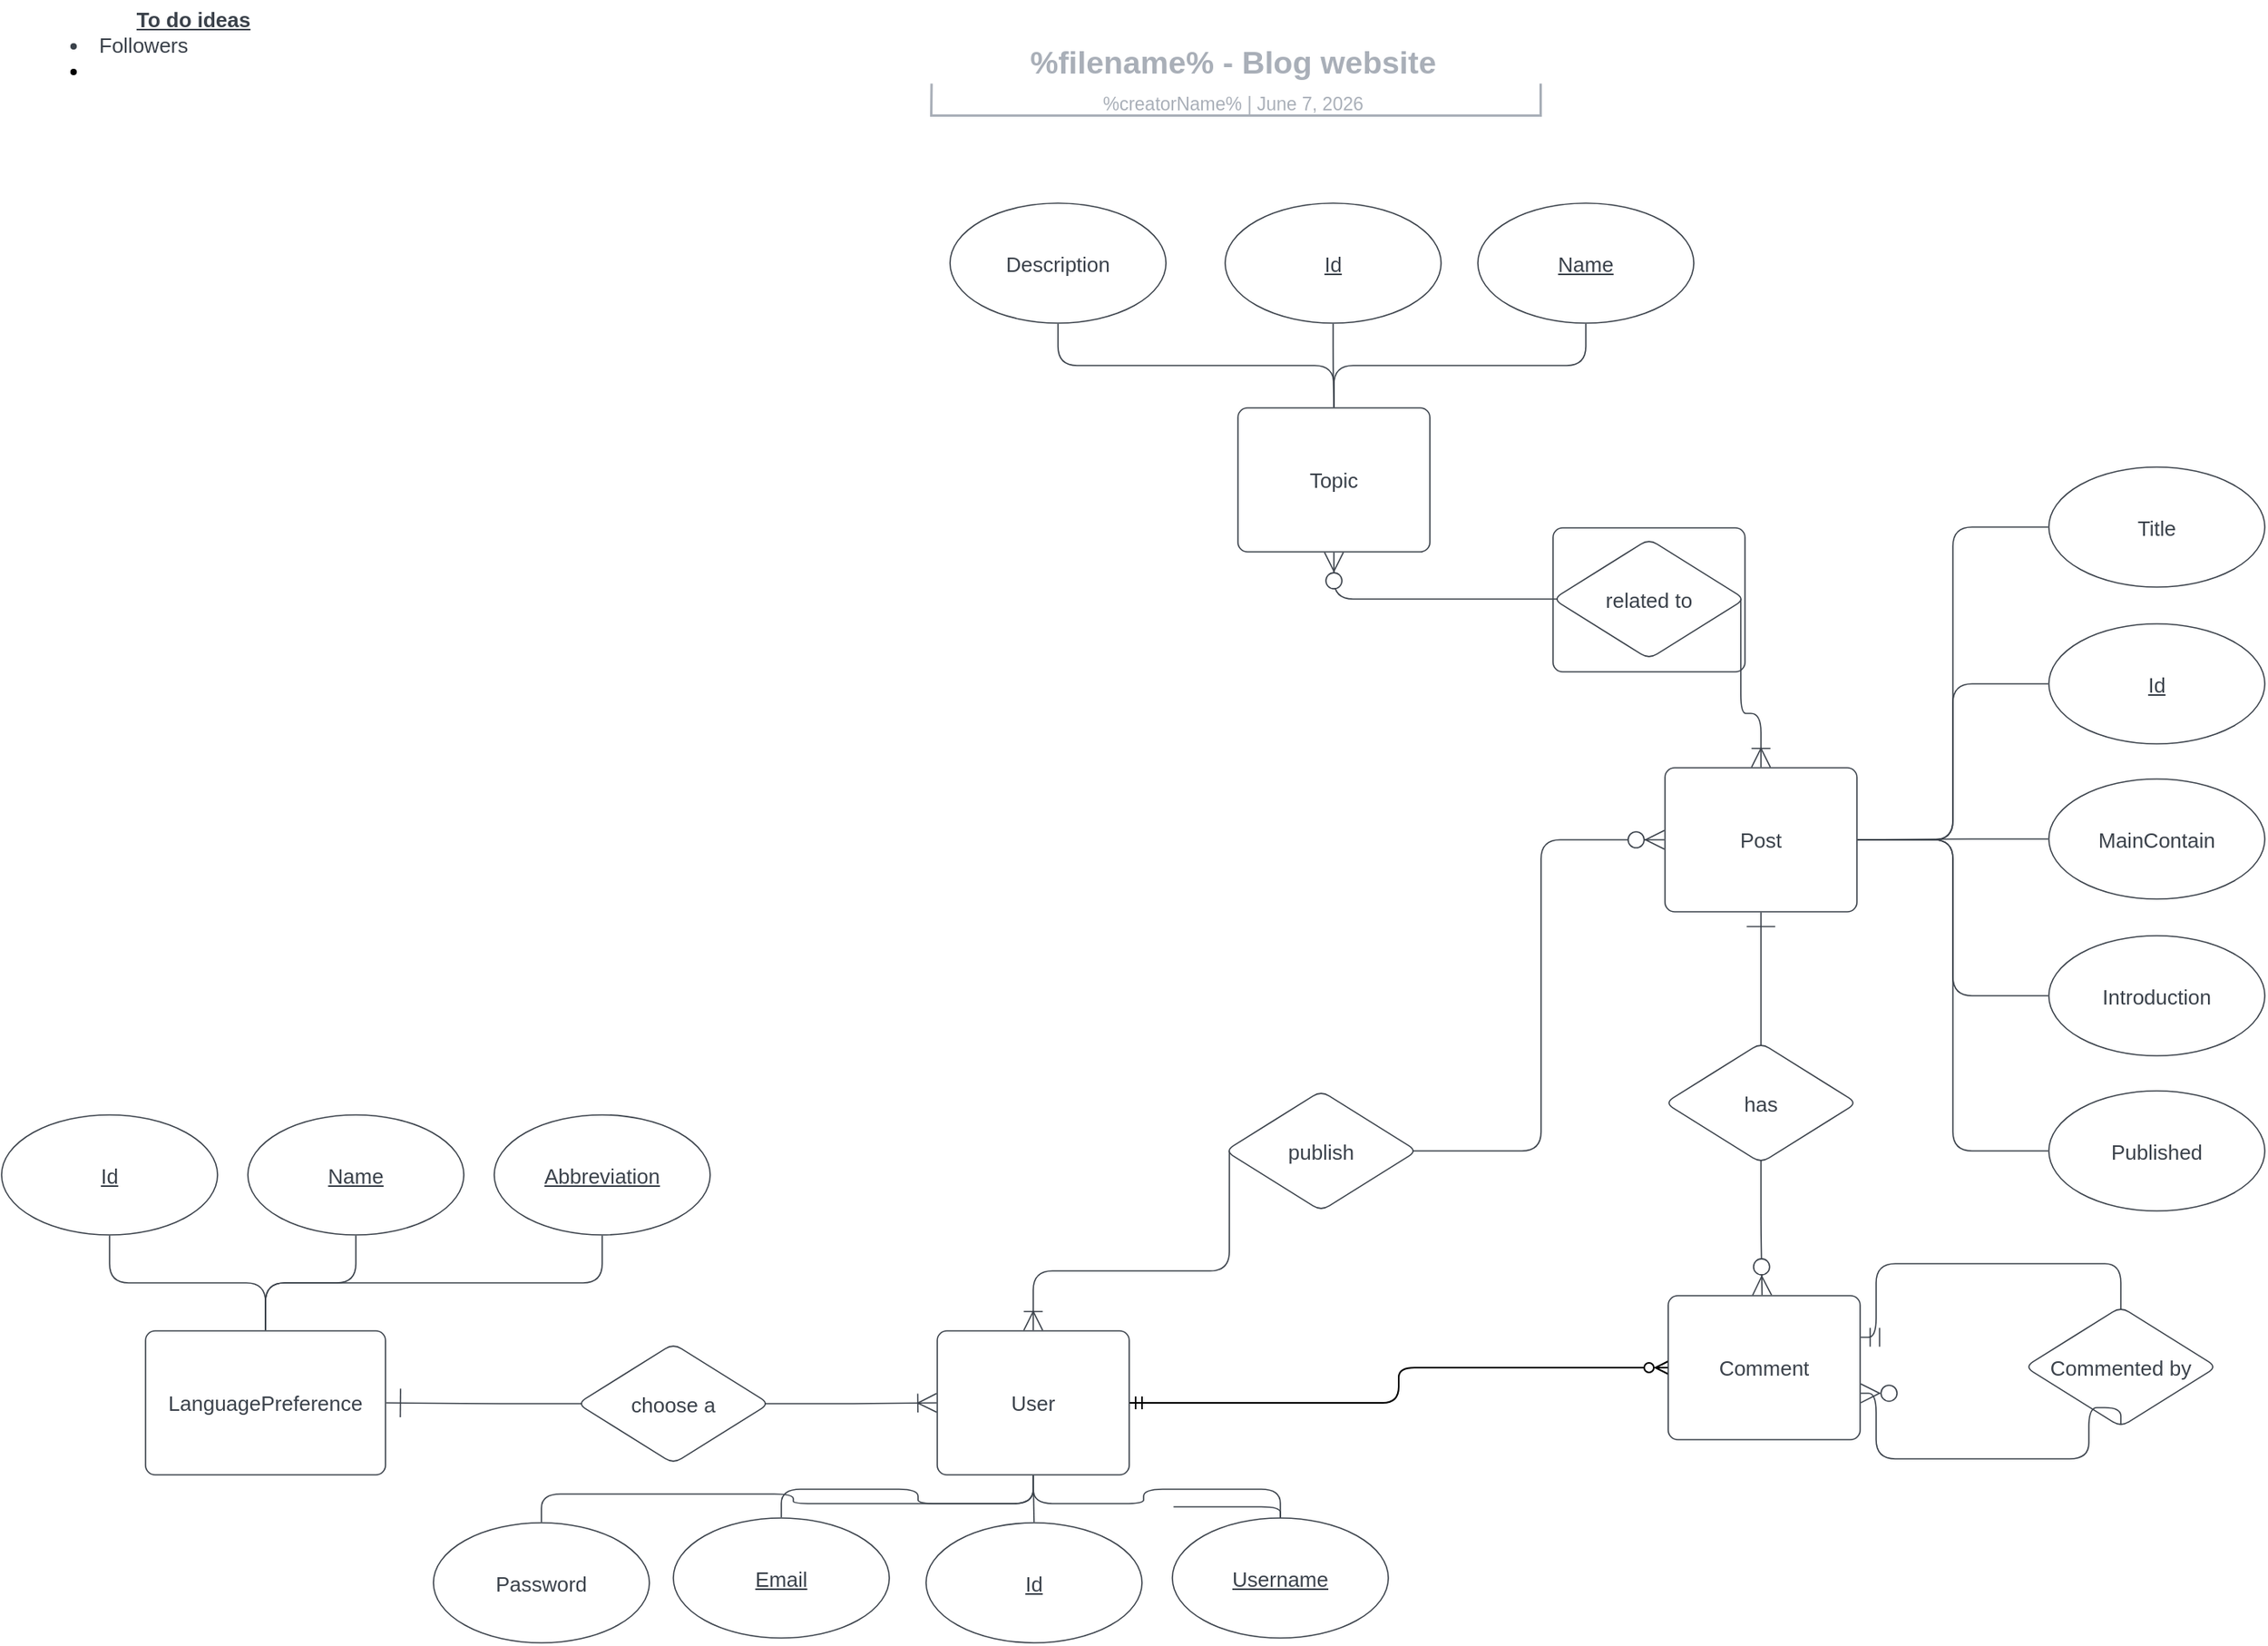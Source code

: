 <mxfile version="17.4.2" type="device" pages="2"><diagram id="jc4P2HY1FJ0BWizCBXm3" name="Conceptual"><mxGraphModel dx="1422" dy="985" grid="1" gridSize="10" guides="1" tooltips="1" connect="1" arrows="1" fold="1" page="1" pageScale="1" pageWidth="827" pageHeight="1169" math="0" shadow="0"><root><mxCell id="0"/><mxCell id="1" parent="0"/><mxCell id="J6xNETfnc08ABXFG3QKi-1" value="" style="group;dropTarget=0;pointerEvents=0;" parent="1" vertex="1"><mxGeometry x="450" y="60" width="640" height="45" as="geometry"/></mxCell><UserObject label="%filename%  - Blog website" placeholders="1" lucidchartObjectId="kWBYl.rsL5rs" id="J6xNETfnc08ABXFG3QKi-2"><mxCell style="points=[[0.205,0.967,0],[0.8,0.967,0]];html=1;overflow=block;blockSpacing=1;whiteSpace=wrap;fontSize=19.7;fontColor=#a9afb8;fontStyle=1;align=center;spacingLeft=7;spacingRight=7;spacingTop=2;spacing=3;strokeOpacity=0;fillOpacity=0;rounded=1;absoluteArcSize=1;arcSize=12;fillColor=#ffffff;strokeWidth=1.5;" parent="J6xNETfnc08ABXFG3QKi-1" vertex="1"><mxGeometry width="640" height="31" as="geometry"/></mxCell></UserObject><UserObject label="%creatorName%  |  %date{mmmm d, yyyy}%" placeholders="1" lucidchartObjectId="kWBYolvidEkw" id="J6xNETfnc08ABXFG3QKi-3"><mxCell style="html=1;overflow=block;blockSpacing=1;whiteSpace=wrap;fontSize=11.5;fontColor=#a9afb8;align=center;spacingLeft=7;spacingRight=7;spacingTop=2;spacing=3;strokeOpacity=0;fillOpacity=0;rounded=1;absoluteArcSize=1;arcSize=12;fillColor=#ffffff;strokeWidth=1.5;" parent="J6xNETfnc08ABXFG3QKi-1" vertex="1"><mxGeometry y="31" width="640" height="14" as="geometry"/></mxCell></UserObject><UserObject label="" lucidchartObjectId="kWBYQYheZtb3" id="J6xNETfnc08ABXFG3QKi-4"><mxCell style="html=1;jettySize=18;whiteSpace=wrap;fontSize=13;fontFamily=Helvetica;strokeColor=#a9afb8;strokeOpacity=100;strokeWidth=1.5;rounded=0;startArrow=none;endArrow=none;exitX=0.205;exitY=0.967;exitPerimeter=0;entryX=0.8;entryY=0.967;entryPerimeter=0;" parent="J6xNETfnc08ABXFG3QKi-1" source="J6xNETfnc08ABXFG3QKi-2" target="J6xNETfnc08ABXFG3QKi-2" edge="1"><mxGeometry width="100" height="100" relative="1" as="geometry"><Array as="points"><mxPoint x="131" y="50" generated="1"/><mxPoint x="512" y="50" generated="1"/></Array></mxGeometry></mxCell></UserObject><mxCell id="CQR57RsU4EQW11nx_4Hq-1" style="edgeStyle=orthogonalEdgeStyle;curved=0;rounded=1;sketch=0;orthogonalLoop=1;jettySize=auto;html=1;exitX=1;exitY=0.5;exitDx=0;exitDy=0;entryX=0;entryY=0.5;entryDx=0;entryDy=0;fontColor=#393C56;startArrow=ERmandOne;startFill=0;endArrow=ERzeroToMany;endFill=0;strokeColor=#000000;fillColor=#F2CC8F;" edge="1" parent="1" source="J6xNETfnc08ABXFG3QKi-5" target="J6xNETfnc08ABXFG3QKi-37"><mxGeometry relative="1" as="geometry"/></mxCell><UserObject label="User" lucidchartObjectId="QgS_edo-8TDb" id="J6xNETfnc08ABXFG3QKi-5"><mxCell style="html=1;overflow=block;blockSpacing=1;whiteSpace=wrap;fontSize=13;fontColor=#3a414a;align=center;spacing=3.8;strokeColor=#3a414a;strokeOpacity=100;fillOpacity=100;rounded=1;absoluteArcSize=1;arcSize=12;fillColor=#ffffff;strokeWidth=0.8;" parent="1" vertex="1"><mxGeometry x="585" y="870" width="120" height="90" as="geometry"/></mxCell></UserObject><UserObject label="Id" lucidchartObjectId="MhS_kcdTVv.J" id="J6xNETfnc08ABXFG3QKi-6"><mxCell style="html=1;overflow=block;blockSpacing=1;whiteSpace=wrap;ellipse;fontSize=13;fontColor=#3a414a;fontStyle=4;align=center;spacing=3.8;strokeColor=#3a414a;strokeOpacity=100;fillOpacity=100;rounded=1;absoluteArcSize=1;arcSize=12;fillColor=#ffffff;strokeWidth=0.8;" parent="1" vertex="1"><mxGeometry x="578" y="990" width="135" height="75" as="geometry"/></mxCell></UserObject><UserObject label="" lucidchartObjectId="BuS_DUMfYNzN" id="J6xNETfnc08ABXFG3QKi-7"><mxCell style="html=1;jettySize=18;whiteSpace=wrap;fontSize=13;strokeColor=#3a414a;strokeOpacity=100;strokeWidth=0.8;rounded=1;arcSize=24;edgeStyle=orthogonalEdgeStyle;startArrow=none;endArrow=none;exitX=0.5;exitY=-0.005;exitPerimeter=0;entryX=0.5;entryY=1.004;entryPerimeter=0;" parent="1" source="J6xNETfnc08ABXFG3QKi-6" target="J6xNETfnc08ABXFG3QKi-5" edge="1"><mxGeometry width="100" height="100" relative="1" as="geometry"><Array as="points"/></mxGeometry></mxCell></UserObject><UserObject label="Username" lucidchartObjectId="RuS_jGLzMKXy" id="J6xNETfnc08ABXFG3QKi-8"><mxCell style="html=1;overflow=block;blockSpacing=1;whiteSpace=wrap;ellipse;fontSize=13;fontColor=#3a414a;fontStyle=4;align=center;spacing=3.8;strokeColor=#3a414a;strokeOpacity=100;fillOpacity=100;rounded=1;absoluteArcSize=1;arcSize=12;fillColor=#ffffff;strokeWidth=0.8;" parent="1" vertex="1"><mxGeometry x="732" y="987" width="135" height="75" as="geometry"/></mxCell></UserObject><UserObject label="" lucidchartObjectId="evS_uGz3Us9y" id="J6xNETfnc08ABXFG3QKi-9"><mxCell style="html=1;jettySize=18;whiteSpace=wrap;fontSize=13;strokeColor=#3a414a;strokeOpacity=100;strokeWidth=0.8;rounded=1;arcSize=24;edgeStyle=orthogonalEdgeStyle;startArrow=none;endArrow=none;exitY=0.179;exitPerimeter=0;entryY=0.179;entryPerimeter=0;" parent="1" source="J6xNETfnc08ABXFG3QKi-8" target="J6xNETfnc08ABXFG3QKi-8" edge="1"><mxGeometry width="100" height="100" relative="1" as="geometry"><Array as="points"><mxPoint x="727" y="980" generated="1"/><mxPoint x="727" y="980" generated="1"/></Array></mxGeometry></mxCell></UserObject><UserObject label="" lucidchartObjectId="ovS_gPjWE_wU" id="J6xNETfnc08ABXFG3QKi-10"><mxCell style="html=1;jettySize=18;whiteSpace=wrap;fontSize=13;strokeColor=#3a414a;strokeOpacity=100;strokeWidth=0.8;rounded=1;arcSize=24;edgeStyle=orthogonalEdgeStyle;startArrow=none;endArrow=none;exitX=0.5;exitY=-0.005;exitPerimeter=0;entryX=0.5;entryY=1.004;entryPerimeter=0;" parent="1" source="J6xNETfnc08ABXFG3QKi-8" target="J6xNETfnc08ABXFG3QKi-5" edge="1"><mxGeometry width="100" height="100" relative="1" as="geometry"><Array as="points"/></mxGeometry></mxCell></UserObject><UserObject label="Email" lucidchartObjectId="yvS_KuwCUWgo" id="J6xNETfnc08ABXFG3QKi-11"><mxCell style="html=1;overflow=block;blockSpacing=1;whiteSpace=wrap;ellipse;fontSize=13;fontColor=#3a414a;fontStyle=4;align=center;spacing=3.8;strokeColor=#3a414a;strokeOpacity=100;fillOpacity=100;rounded=1;absoluteArcSize=1;arcSize=12;fillColor=#ffffff;strokeWidth=0.8;" parent="1" vertex="1"><mxGeometry x="420" y="987" width="135" height="75" as="geometry"/></mxCell></UserObject><UserObject label="" lucidchartObjectId="jyS_BHbtcR4V" id="J6xNETfnc08ABXFG3QKi-12"><mxCell style="html=1;jettySize=18;whiteSpace=wrap;fontSize=13;strokeColor=#3a414a;strokeOpacity=100;strokeWidth=0.8;rounded=1;arcSize=24;edgeStyle=orthogonalEdgeStyle;startArrow=none;endArrow=none;exitX=0.5;exitY=-0.005;exitPerimeter=0;entryX=0.5;entryY=1.004;entryPerimeter=0;" parent="1" source="J6xNETfnc08ABXFG3QKi-11" target="J6xNETfnc08ABXFG3QKi-5" edge="1"><mxGeometry width="100" height="100" relative="1" as="geometry"><Array as="points"/></mxGeometry></mxCell></UserObject><UserObject label="LanguagePreference" lucidchartObjectId="sGS_RxcbGJh9" id="J6xNETfnc08ABXFG3QKi-13"><mxCell style="html=1;overflow=block;blockSpacing=1;whiteSpace=wrap;fontSize=13;fontColor=#3a414a;align=center;spacing=3.8;strokeColor=#3a414a;strokeOpacity=100;fillOpacity=100;rounded=1;absoluteArcSize=1;arcSize=12;fillColor=#ffffff;strokeWidth=0.8;" parent="1" vertex="1"><mxGeometry x="90" y="870" width="150" height="90" as="geometry"/></mxCell></UserObject><UserObject label="choose a" lucidchartObjectId="CGS_c668taMg" id="J6xNETfnc08ABXFG3QKi-14"><mxCell style="html=1;overflow=block;blockSpacing=1;whiteSpace=wrap;rhombus;fontSize=13;fontColor=#3a414a;align=center;spacing=3.8;strokeColor=#3a414a;strokeOpacity=100;fillOpacity=100;rounded=1;absoluteArcSize=1;arcSize=12;fillColor=#ffffff;strokeWidth=0.8;" parent="1" vertex="1"><mxGeometry x="360" y="878" width="120" height="75" as="geometry"/></mxCell></UserObject><UserObject label="" lucidchartObjectId="2JS_ZlRvFiJ." id="J6xNETfnc08ABXFG3QKi-15"><mxCell style="html=1;jettySize=18;whiteSpace=wrap;fontSize=13;strokeColor=#3a414a;strokeOpacity=100;strokeWidth=0.8;rounded=1;arcSize=24;edgeStyle=orthogonalEdgeStyle;startArrow=none;endArrow=ERoneToMany;endSize=10;exitX=0.978;exitY=0.5;exitPerimeter=0;entryX=-0.003;entryY=0.5;entryPerimeter=0;" parent="1" source="J6xNETfnc08ABXFG3QKi-14" target="J6xNETfnc08ABXFG3QKi-5" edge="1"><mxGeometry width="100" height="100" relative="1" as="geometry"><Array as="points"/></mxGeometry></mxCell></UserObject><UserObject label="" lucidchartObjectId="3JS_osMS_EWx" id="J6xNETfnc08ABXFG3QKi-16"><mxCell style="html=1;jettySize=18;whiteSpace=wrap;fontSize=13;strokeColor=#3a414a;strokeOpacity=100;strokeWidth=0.8;rounded=1;arcSize=24;edgeStyle=orthogonalEdgeStyle;startArrow=none;endArrow=ERone;endSize=16;exitX=0.022;exitY=0.5;exitPerimeter=0;entryX=1.003;entryY=0.5;entryPerimeter=0;" parent="1" source="J6xNETfnc08ABXFG3QKi-14" target="J6xNETfnc08ABXFG3QKi-13" edge="1"><mxGeometry width="100" height="100" relative="1" as="geometry"><Array as="points"/></mxGeometry></mxCell></UserObject><UserObject label="Password" lucidchartObjectId="ARS_a.Zo8VUb" id="J6xNETfnc08ABXFG3QKi-17"><mxCell style="html=1;overflow=block;blockSpacing=1;whiteSpace=wrap;ellipse;fontSize=13;fontColor=#3a414a;align=center;spacing=3.8;strokeColor=#3a414a;strokeOpacity=100;fillOpacity=100;rounded=1;absoluteArcSize=1;arcSize=12;fillColor=#ffffff;strokeWidth=0.8;" parent="1" vertex="1"><mxGeometry x="270" y="990" width="135" height="75" as="geometry"/></mxCell></UserObject><UserObject label="" lucidchartObjectId="NRS_Hzz0OezP" id="J6xNETfnc08ABXFG3QKi-18"><mxCell style="html=1;jettySize=18;whiteSpace=wrap;fontSize=13;strokeColor=#3a414a;strokeOpacity=100;strokeWidth=0.8;rounded=1;arcSize=24;edgeStyle=orthogonalEdgeStyle;startArrow=none;endArrow=none;exitX=0.5;exitY=-0.005;exitPerimeter=0;entryX=0.5;entryY=1.004;entryPerimeter=0;" parent="1" source="J6xNETfnc08ABXFG3QKi-17" target="J6xNETfnc08ABXFG3QKi-5" edge="1"><mxGeometry width="100" height="100" relative="1" as="geometry"><Array as="points"/></mxGeometry></mxCell></UserObject><UserObject label="Topic" lucidchartObjectId="pSS_yOf3poE5" id="J6xNETfnc08ABXFG3QKi-19"><mxCell style="html=1;overflow=block;blockSpacing=1;whiteSpace=wrap;fontSize=13;fontColor=#3a414a;align=center;spacing=3.8;strokeColor=#3a414a;strokeOpacity=100;fillOpacity=100;rounded=1;absoluteArcSize=1;arcSize=12;fillColor=#ffffff;strokeWidth=0.8;" parent="1" vertex="1"><mxGeometry x="773" y="293" width="120" height="90" as="geometry"/></mxCell></UserObject><UserObject label="publish" lucidchartObjectId="mWS_klvE6deD" id="J6xNETfnc08ABXFG3QKi-20"><mxCell style="html=1;overflow=block;blockSpacing=1;whiteSpace=wrap;rhombus;fontSize=13;fontColor=#3a414a;align=center;spacing=3.8;strokeColor=#3a414a;strokeOpacity=100;fillOpacity=100;rounded=1;absoluteArcSize=1;arcSize=12;fillColor=#ffffff;strokeWidth=0.8;" parent="1" vertex="1"><mxGeometry x="765" y="720" width="120" height="75" as="geometry"/></mxCell></UserObject><UserObject label="Post" lucidchartObjectId="yWS_u0HPm_lP" id="J6xNETfnc08ABXFG3QKi-21"><mxCell style="html=1;overflow=block;blockSpacing=1;whiteSpace=wrap;fontSize=13;fontColor=#3a414a;align=center;spacing=3.8;strokeColor=#3a414a;strokeOpacity=100;fillOpacity=100;rounded=1;absoluteArcSize=1;arcSize=12;fillColor=#ffffff;strokeWidth=0.8;" parent="1" vertex="1"><mxGeometry x="1040" y="518" width="120" height="90" as="geometry"/></mxCell></UserObject><UserObject label="" lucidchartObjectId="IWS_6ItFIhGL" id="J6xNETfnc08ABXFG3QKi-22"><mxCell style="html=1;jettySize=18;whiteSpace=wrap;fontSize=13;strokeColor=#3a414a;strokeOpacity=100;strokeWidth=0.8;rounded=1;arcSize=24;edgeStyle=orthogonalEdgeStyle;startArrow=ERoneToMany;startSize=10;endArrow=none;exitX=0.5;exitY=-0.004;exitPerimeter=0;entryX=0.022;entryY=0.5;entryPerimeter=0;" parent="1" source="J6xNETfnc08ABXFG3QKi-5" target="J6xNETfnc08ABXFG3QKi-20" edge="1"><mxGeometry width="100" height="100" relative="1" as="geometry"><Array as="points"/></mxGeometry></mxCell></UserObject><UserObject label="" lucidchartObjectId="KWS_7vpUYjWc" id="J6xNETfnc08ABXFG3QKi-23"><mxCell style="html=1;jettySize=18;whiteSpace=wrap;fontSize=13;strokeColor=#3a414a;strokeOpacity=100;strokeWidth=0.8;rounded=1;arcSize=24;edgeStyle=orthogonalEdgeStyle;startArrow=none;endArrow=ERzeroToMany;endSize=10;exitX=0.978;exitY=0.5;exitPerimeter=0;entryX=-0.003;entryY=0.5;entryPerimeter=0;" parent="1" source="J6xNETfnc08ABXFG3QKi-20" target="J6xNETfnc08ABXFG3QKi-21" edge="1"><mxGeometry width="100" height="100" relative="1" as="geometry"><Array as="points"/></mxGeometry></mxCell></UserObject><UserObject label="Id" lucidchartObjectId="P0S_y-SO1TAZ" id="J6xNETfnc08ABXFG3QKi-24"><mxCell style="html=1;overflow=block;blockSpacing=1;whiteSpace=wrap;ellipse;fontSize=13;fontColor=#3a414a;fontStyle=4;align=center;spacing=3.8;strokeColor=#3a414a;strokeOpacity=100;fillOpacity=100;rounded=1;absoluteArcSize=1;arcSize=12;fillColor=#ffffff;strokeWidth=0.8;" parent="1" vertex="1"><mxGeometry x="765" y="165" width="135" height="75" as="geometry"/></mxCell></UserObject><UserObject label="Name" lucidchartObjectId="g1S_1vN1b9E8" id="J6xNETfnc08ABXFG3QKi-25"><mxCell style="html=1;overflow=block;blockSpacing=1;whiteSpace=wrap;ellipse;fontSize=13;fontColor=#3a414a;fontStyle=4;align=center;spacing=3.8;strokeColor=#3a414a;strokeOpacity=100;fillOpacity=100;rounded=1;absoluteArcSize=1;arcSize=12;fillColor=#ffffff;strokeWidth=0.8;" parent="1" vertex="1"><mxGeometry x="923" y="165" width="135" height="75" as="geometry"/></mxCell></UserObject><UserObject label="" lucidchartObjectId="y1S_lAIsqA2G" id="J6xNETfnc08ABXFG3QKi-26"><mxCell style="html=1;jettySize=18;whiteSpace=wrap;fontSize=13;strokeColor=#3a414a;strokeOpacity=100;strokeWidth=0.8;rounded=1;arcSize=24;edgeStyle=orthogonalEdgeStyle;startArrow=none;endArrow=none;exitX=0.5;exitY=1.005;exitPerimeter=0;entryX=0.5;entryY=-0.004;entryPerimeter=0;" parent="1" source="J6xNETfnc08ABXFG3QKi-24" target="J6xNETfnc08ABXFG3QKi-19" edge="1"><mxGeometry width="100" height="100" relative="1" as="geometry"><Array as="points"/></mxGeometry></mxCell></UserObject><UserObject label="" lucidchartObjectId="A1S_sYD5rD1E" id="J6xNETfnc08ABXFG3QKi-27"><mxCell style="html=1;jettySize=18;whiteSpace=wrap;fontSize=13;strokeColor=#3a414a;strokeOpacity=100;strokeWidth=0.8;rounded=1;arcSize=24;edgeStyle=orthogonalEdgeStyle;startArrow=none;endArrow=none;exitX=0.5;exitY=1.005;exitPerimeter=0;entryX=0.5;entryY=-0.004;entryPerimeter=0;" parent="1" source="J6xNETfnc08ABXFG3QKi-25" target="J6xNETfnc08ABXFG3QKi-19" edge="1"><mxGeometry width="100" height="100" relative="1" as="geometry"><Array as="points"/></mxGeometry></mxCell></UserObject><UserObject label="Id" lucidchartObjectId="91S_Qs-cm84i" id="J6xNETfnc08ABXFG3QKi-28"><mxCell style="html=1;overflow=block;blockSpacing=1;whiteSpace=wrap;ellipse;fontSize=13;fontColor=#3a414a;fontStyle=4;align=center;spacing=3.8;strokeColor=#3a414a;strokeOpacity=100;fillOpacity=100;rounded=1;absoluteArcSize=1;arcSize=12;fillColor=#ffffff;strokeWidth=0.8;" parent="1" vertex="1"><mxGeometry x="1280" y="428" width="135" height="75" as="geometry"/></mxCell></UserObject><UserObject label="Title" lucidchartObjectId="91S_MMTOviuS" id="J6xNETfnc08ABXFG3QKi-29"><mxCell style="html=1;overflow=block;blockSpacing=1;whiteSpace=wrap;ellipse;fontSize=13;fontColor=#3a414a;align=center;spacing=3.8;strokeColor=#3a414a;strokeOpacity=100;fillOpacity=100;rounded=1;absoluteArcSize=1;arcSize=12;fillColor=#ffffff;strokeWidth=0.8;" parent="1" vertex="1"><mxGeometry x="1280" y="330" width="135" height="75" as="geometry"/></mxCell></UserObject><UserObject label="" lucidchartObjectId="r2S_8LWui2H_" id="J6xNETfnc08ABXFG3QKi-30"><mxCell style="html=1;jettySize=18;whiteSpace=wrap;fontSize=13;strokeColor=#3a414a;strokeOpacity=100;strokeWidth=0.8;rounded=1;arcSize=24;edgeStyle=orthogonalEdgeStyle;startArrow=none;endArrow=none;exitX=-0.003;exitY=0.5;exitPerimeter=0;entryX=1.003;entryY=0.5;entryPerimeter=0;" parent="1" source="J6xNETfnc08ABXFG3QKi-28" target="J6xNETfnc08ABXFG3QKi-21" edge="1"><mxGeometry width="100" height="100" relative="1" as="geometry"><Array as="points"/></mxGeometry></mxCell></UserObject><UserObject label="" lucidchartObjectId="u2S_AXgOBwnD" id="J6xNETfnc08ABXFG3QKi-31"><mxCell style="html=1;jettySize=18;whiteSpace=wrap;fontSize=13;strokeColor=#3a414a;strokeOpacity=100;strokeWidth=0.8;rounded=1;arcSize=24;edgeStyle=orthogonalEdgeStyle;startArrow=none;endArrow=none;exitX=-0.003;exitY=0.5;exitPerimeter=0;entryX=1.003;entryY=0.5;entryPerimeter=0;" parent="1" source="J6xNETfnc08ABXFG3QKi-29" target="J6xNETfnc08ABXFG3QKi-21" edge="1"><mxGeometry width="100" height="100" relative="1" as="geometry"><Array as="points"/></mxGeometry></mxCell></UserObject><UserObject label="MainContain" lucidchartObjectId="R2S_8.UzSd7V" id="J6xNETfnc08ABXFG3QKi-32"><mxCell style="html=1;overflow=block;blockSpacing=1;whiteSpace=wrap;ellipse;fontSize=13;fontColor=#3a414a;align=center;spacing=3.8;strokeColor=#3a414a;strokeOpacity=100;fillOpacity=100;rounded=1;absoluteArcSize=1;arcSize=12;fillColor=#ffffff;strokeWidth=0.8;" parent="1" vertex="1"><mxGeometry x="1280" y="525" width="135" height="75" as="geometry"/></mxCell></UserObject><UserObject label="" lucidchartObjectId="k.S_a4dYzzpN" id="J6xNETfnc08ABXFG3QKi-33"><mxCell style="html=1;jettySize=18;whiteSpace=wrap;fontSize=13;strokeColor=#3a414a;strokeOpacity=100;strokeWidth=0.8;rounded=1;arcSize=24;edgeStyle=orthogonalEdgeStyle;startArrow=none;endArrow=none;exitX=-0.003;exitY=0.5;exitPerimeter=0;entryX=1.003;entryY=0.5;entryPerimeter=0;" parent="1" source="J6xNETfnc08ABXFG3QKi-32" target="J6xNETfnc08ABXFG3QKi-21" edge="1"><mxGeometry width="100" height="100" relative="1" as="geometry"><Array as="points"/></mxGeometry></mxCell></UserObject><UserObject label="Introduction" lucidchartObjectId="g~S_iwrdrVY2" id="J6xNETfnc08ABXFG3QKi-34"><mxCell style="html=1;overflow=block;blockSpacing=1;whiteSpace=wrap;ellipse;fontSize=13;fontColor=#3a414a;align=center;spacing=3.8;strokeColor=#3a414a;strokeOpacity=100;fillOpacity=100;rounded=1;absoluteArcSize=1;arcSize=12;fillColor=#ffffff;strokeWidth=0.8;" parent="1" vertex="1"><mxGeometry x="1280" y="623" width="135" height="75" as="geometry"/></mxCell></UserObject><UserObject label="" lucidchartObjectId="u~S_s-Q4rSfL" id="J6xNETfnc08ABXFG3QKi-35"><mxCell style="html=1;jettySize=18;whiteSpace=wrap;fontSize=13;strokeColor=#3a414a;strokeOpacity=100;strokeWidth=0.8;rounded=1;arcSize=24;edgeStyle=orthogonalEdgeStyle;startArrow=none;endArrow=none;exitX=-0.003;exitY=0.5;exitPerimeter=0;entryX=1.003;entryY=0.5;entryPerimeter=0;" parent="1" source="J6xNETfnc08ABXFG3QKi-34" target="J6xNETfnc08ABXFG3QKi-21" edge="1"><mxGeometry width="100" height="100" relative="1" as="geometry"><Array as="points"/></mxGeometry></mxCell></UserObject><UserObject label="has" lucidchartObjectId="T~S_fJmox-Lh" id="J6xNETfnc08ABXFG3QKi-36"><mxCell style="html=1;overflow=block;blockSpacing=1;whiteSpace=wrap;rhombus;fontSize=13;fontColor=#3a414a;align=center;spacing=3.8;strokeColor=#3a414a;strokeOpacity=100;fillOpacity=100;rounded=1;absoluteArcSize=1;arcSize=12;fillColor=#ffffff;strokeWidth=0.8;" parent="1" vertex="1"><mxGeometry x="1040" y="690" width="120" height="75" as="geometry"/></mxCell></UserObject><UserObject label="Comment" lucidchartObjectId="~aT_iMC_iJ_6" id="J6xNETfnc08ABXFG3QKi-37"><mxCell style="html=1;overflow=block;blockSpacing=1;whiteSpace=wrap;fontSize=13;fontColor=#3a414a;align=center;spacing=3.8;strokeColor=#3a414a;strokeOpacity=100;fillOpacity=100;rounded=1;absoluteArcSize=1;arcSize=12;fillColor=#ffffff;strokeWidth=0.8;" parent="1" vertex="1"><mxGeometry x="1042" y="848" width="120" height="90" as="geometry"/></mxCell></UserObject><UserObject label="" lucidchartObjectId="qcT_VrXnJtiM" id="J6xNETfnc08ABXFG3QKi-38"><mxCell style="html=1;jettySize=18;whiteSpace=wrap;fontSize=13;strokeColor=#3a414a;strokeOpacity=100;strokeWidth=0.8;rounded=1;arcSize=24;edgeStyle=orthogonalEdgeStyle;startArrow=ERone;startSize=16;endArrow=none;exitX=0.5;exitY=1.004;exitPerimeter=0;entryX=0.5;entryY=0.02;entryPerimeter=0;" parent="1" source="J6xNETfnc08ABXFG3QKi-21" target="J6xNETfnc08ABXFG3QKi-36" edge="1"><mxGeometry width="100" height="100" relative="1" as="geometry"><Array as="points"/></mxGeometry></mxCell></UserObject><UserObject label="" lucidchartObjectId="scT_oG5L_Snx" id="J6xNETfnc08ABXFG3QKi-39"><mxCell style="html=1;jettySize=18;whiteSpace=wrap;fontSize=13;strokeColor=#3a414a;strokeOpacity=100;strokeWidth=0.8;rounded=1;arcSize=24;edgeStyle=orthogonalEdgeStyle;startArrow=none;endArrow=ERzeroToMany;endSize=10;exitX=0.5;exitY=0.98;exitPerimeter=0;entryX=0.489;entryY=-0.004;entryPerimeter=0;" parent="1" source="J6xNETfnc08ABXFG3QKi-36" target="J6xNETfnc08ABXFG3QKi-37" edge="1"><mxGeometry width="100" height="100" relative="1" as="geometry"><Array as="points"/></mxGeometry></mxCell></UserObject><UserObject label="Commented by" lucidchartObjectId="OpT_sR2SyMWR" id="J6xNETfnc08ABXFG3QKi-40"><mxCell style="html=1;overflow=block;blockSpacing=1;whiteSpace=wrap;rhombus;fontSize=13;fontColor=#3a414a;align=center;spacing=3.8;strokeColor=#3a414a;strokeOpacity=100;fillOpacity=100;rounded=1;absoluteArcSize=1;arcSize=12;fillColor=#ffffff;strokeWidth=0.8;" parent="1" vertex="1"><mxGeometry x="1265" y="855" width="120" height="75" as="geometry"/></mxCell></UserObject><UserObject label="" lucidchartObjectId="MAT_TMIjiR6q" id="J6xNETfnc08ABXFG3QKi-41"><mxCell style="html=1;jettySize=18;whiteSpace=wrap;fontSize=13;strokeColor=#3a414a;strokeOpacity=100;strokeWidth=0.8;rounded=1;arcSize=24;edgeStyle=orthogonalEdgeStyle;startArrow=none;endArrow=ERmandOne;endSize=10;exitX=0.5;exitY=0.02;exitPerimeter=0;entryX=1.003;entryY=0.289;entryPerimeter=0;" parent="1" source="J6xNETfnc08ABXFG3QKi-40" target="J6xNETfnc08ABXFG3QKi-37" edge="1"><mxGeometry width="100" height="100" relative="1" as="geometry"><Array as="points"><mxPoint x="1305" y="828"/><mxPoint x="1172" y="828"/><mxPoint x="1172" y="837"/></Array></mxGeometry></mxCell></UserObject><UserObject label="" lucidchartObjectId="-AT_eVoeqRWa" id="J6xNETfnc08ABXFG3QKi-42"><mxCell style="html=1;jettySize=18;whiteSpace=wrap;fontSize=13;strokeColor=#3a414a;strokeOpacity=100;strokeWidth=0.8;rounded=1;arcSize=24;edgeStyle=orthogonalEdgeStyle;startArrow=none;endArrow=ERzeroToMany;endSize=10;exitX=0.5;exitY=0.98;exitPerimeter=0;entryX=1.003;entryY=0.678;entryPerimeter=0;" parent="1" source="J6xNETfnc08ABXFG3QKi-40" target="J6xNETfnc08ABXFG3QKi-37" edge="1"><mxGeometry width="100" height="100" relative="1" as="geometry"><Array as="points"><mxPoint x="1325" y="918"/><mxPoint x="1305" y="918"/><mxPoint x="1305" y="950"/><mxPoint x="1172" y="950"/><mxPoint x="1172" y="909"/></Array></mxGeometry></mxCell></UserObject><UserObject label="Description" lucidchartObjectId="6HT_wXT7GRQS" id="J6xNETfnc08ABXFG3QKi-43"><mxCell style="html=1;overflow=block;blockSpacing=1;whiteSpace=wrap;ellipse;fontSize=13;fontColor=#3a414a;align=center;spacing=3.8;strokeColor=#3a414a;strokeOpacity=100;fillOpacity=100;rounded=1;absoluteArcSize=1;arcSize=12;fillColor=#ffffff;strokeWidth=0.8;" parent="1" vertex="1"><mxGeometry x="593" y="165" width="135" height="75" as="geometry"/></mxCell></UserObject><UserObject label="" lucidchartObjectId="eIT_KtSDPleI" id="J6xNETfnc08ABXFG3QKi-44"><mxCell style="html=1;jettySize=18;whiteSpace=wrap;fontSize=13;strokeColor=#3a414a;strokeOpacity=100;strokeWidth=0.8;rounded=1;arcSize=24;edgeStyle=orthogonalEdgeStyle;startArrow=none;endArrow=none;exitX=0.5;exitY=1.005;exitPerimeter=0;entryX=0.5;entryY=-0.004;entryPerimeter=0;" parent="1" source="J6xNETfnc08ABXFG3QKi-43" target="J6xNETfnc08ABXFG3QKi-19" edge="1"><mxGeometry width="100" height="100" relative="1" as="geometry"><Array as="points"/></mxGeometry></mxCell></UserObject><UserObject label="Published" lucidchartObjectId="zx._N_.tKcJE" id="J6xNETfnc08ABXFG3QKi-45"><mxCell style="html=1;overflow=block;blockSpacing=1;whiteSpace=wrap;ellipse;fontSize=13;fontColor=#3a414a;align=center;spacing=3.8;strokeColor=#3a414a;strokeOpacity=100;fillOpacity=100;rounded=1;absoluteArcSize=1;arcSize=12;fillColor=#ffffff;strokeWidth=0.8;" parent="1" vertex="1"><mxGeometry x="1280" y="720" width="135" height="75" as="geometry"/></mxCell></UserObject><UserObject label="" lucidchartObjectId="Ex._nbgov7p4" id="J6xNETfnc08ABXFG3QKi-46"><mxCell style="html=1;jettySize=18;whiteSpace=wrap;fontSize=13;strokeColor=#3a414a;strokeOpacity=100;strokeWidth=0.8;rounded=1;arcSize=24;edgeStyle=orthogonalEdgeStyle;startArrow=none;endArrow=none;exitX=-0.003;exitY=0.5;exitPerimeter=0;entryX=1.003;entryY=0.5;entryPerimeter=0;" parent="1" source="J6xNETfnc08ABXFG3QKi-45" target="J6xNETfnc08ABXFG3QKi-21" edge="1"><mxGeometry width="100" height="100" relative="1" as="geometry"><Array as="points"/></mxGeometry></mxCell></UserObject><UserObject label="related to" lucidchartObjectId="Vz._v3iB6EYJ" id="J6xNETfnc08ABXFG3QKi-47"><mxCell style="html=1;overflow=block;blockSpacing=1;whiteSpace=wrap;rhombus;fontSize=13;fontColor=#3a414a;align=center;spacing=3.8;strokeColor=#3a414a;strokeOpacity=100;fillOpacity=100;rounded=1;absoluteArcSize=1;arcSize=12;fillColor=#ffffff;strokeWidth=0.8;" parent="1" vertex="1"><mxGeometry x="970" y="375" width="120" height="75" as="geometry"/></mxCell></UserObject><UserObject label="" lucidchartObjectId="aB._5UuGL0db" id="J6xNETfnc08ABXFG3QKi-48"><mxCell style="html=1;jettySize=18;whiteSpace=wrap;fontSize=13;strokeColor=#3a414a;strokeOpacity=100;strokeWidth=0.8;rounded=1;arcSize=24;edgeStyle=orthogonalEdgeStyle;startArrow=ERoneToMany;startSize=10;endArrow=none;exitX=0.5;exitY=-0.004;exitPerimeter=0;entryX=0.978;entryY=0.5;entryPerimeter=0;" parent="1" source="J6xNETfnc08ABXFG3QKi-21" target="J6xNETfnc08ABXFG3QKi-47" edge="1"><mxGeometry width="100" height="100" relative="1" as="geometry"><Array as="points"/></mxGeometry></mxCell></UserObject><UserObject label="" lucidchartObjectId="dB._0c__fvO1" id="J6xNETfnc08ABXFG3QKi-49"><mxCell style="html=1;jettySize=18;whiteSpace=wrap;fontSize=13;strokeColor=#3a414a;strokeOpacity=100;strokeWidth=0.8;rounded=1;arcSize=24;edgeStyle=orthogonalEdgeStyle;startArrow=none;endArrow=ERzeroToMany;endSize=10;exitX=0.022;exitY=0.5;exitPerimeter=0;entryX=0.5;entryY=1.004;entryPerimeter=0;" parent="1" source="J6xNETfnc08ABXFG3QKi-47" target="J6xNETfnc08ABXFG3QKi-19" edge="1"><mxGeometry width="100" height="100" relative="1" as="geometry"><Array as="points"/></mxGeometry></mxCell></UserObject><UserObject label="" lucidchartObjectId="WO._vnr5x_zt" id="J6xNETfnc08ABXFG3QKi-50"><mxCell style="html=1;overflow=block;blockSpacing=1;whiteSpace=wrap;fontSize=13;align=center;spacing=3.8;strokeColor=#3a414a;strokeOpacity=100;fillOpacity=0;rounded=1;absoluteArcSize=1;arcSize=12;fillColor=#000000;strokeWidth=0.8;" parent="1" vertex="1"><mxGeometry x="970" y="368" width="120" height="90" as="geometry"/></mxCell></UserObject><UserObject label="&lt;div style=&quot;display: flex; justify-content: center; text-align: center; align-items: baseline; font-size: 0; line-height: 1.25;margin-top: -2px;&quot;&gt;&lt;span&gt;&lt;span style=&quot;font-size:13px;color:#3a414a;font-weight: bold;text-decoration: underline;&quot;&gt;To do ideas&#10;&lt;/span&gt;&lt;/span&gt;&lt;/div&gt;&lt;ul style=&quot;margin: 0px; padding-left: 10px;list-style-position: inside; list-style-type:disc&quot;&gt;&lt;li style=&quot;text-align:left;color:#3a414a;&quot;&gt;&lt;span style=&quot;margin-left: 0px;margin-top: -2px;&quot;&gt;&lt;span style=&quot;font-size:13px;color:#3a414a;&quot;&gt;&lt;span style=&quot;font-size:13px;color:#3a414a;&quot;&gt;Followers&lt;/span&gt;&lt;/span&gt;&lt;/span&gt;&lt;/li&gt;&lt;li style=&quot;text-align:left;&quot;&gt;&lt;span style=&quot;margin-left: 0px;margin-top: -2px;&quot;&gt;&lt;/span&gt;&lt;/li&gt;&lt;/ul&gt;" lucidchartObjectId="NR._yp2IhHD4" id="J6xNETfnc08ABXFG3QKi-51"><mxCell style="html=1;overflow=block;blockSpacing=1;whiteSpace=wrap;fontSize=13;spacing=3.8;verticalAlign=middle;strokeOpacity=0;fillOpacity=0;rounded=1;absoluteArcSize=1;arcSize=12;fillColor=#ffffff;strokeWidth=0.8;" parent="1" vertex="1"><mxGeometry x="30" y="39" width="180" height="56" as="geometry"/></mxCell></UserObject><UserObject label="Name" lucidchartObjectId="Ja~_KDrrKwdE" id="J6xNETfnc08ABXFG3QKi-52"><mxCell style="html=1;overflow=block;blockSpacing=1;whiteSpace=wrap;ellipse;fontSize=13;fontColor=#3a414a;fontStyle=4;align=center;spacing=3.8;strokeColor=#3a414a;strokeOpacity=100;fillOpacity=100;rounded=1;absoluteArcSize=1;arcSize=12;fillColor=#ffffff;strokeWidth=0.8;" parent="1" vertex="1"><mxGeometry x="154" y="735" width="135" height="75" as="geometry"/></mxCell></UserObject><UserObject label="" lucidchartObjectId="Oa~_ozsidSK4" id="J6xNETfnc08ABXFG3QKi-53"><mxCell style="html=1;jettySize=18;whiteSpace=wrap;fontSize=13;strokeColor=#3a414a;strokeOpacity=100;strokeWidth=0.8;rounded=1;arcSize=24;edgeStyle=orthogonalEdgeStyle;startArrow=none;endArrow=none;exitX=0.5;exitY=1.005;exitPerimeter=0;entryX=0.5;entryY=-0.004;entryPerimeter=0;" parent="1" source="J6xNETfnc08ABXFG3QKi-52" target="J6xNETfnc08ABXFG3QKi-13" edge="1"><mxGeometry width="100" height="100" relative="1" as="geometry"><Array as="points"/></mxGeometry></mxCell></UserObject><UserObject label="Abbreviation" lucidchartObjectId=".a~_zmZKZmWN" id="J6xNETfnc08ABXFG3QKi-54"><mxCell style="html=1;overflow=block;blockSpacing=1;whiteSpace=wrap;ellipse;fontSize=13;fontColor=#3a414a;fontStyle=4;align=center;spacing=3.8;strokeColor=#3a414a;strokeOpacity=100;fillOpacity=100;rounded=1;absoluteArcSize=1;arcSize=12;fillColor=#ffffff;strokeWidth=0.8;" parent="1" vertex="1"><mxGeometry x="308" y="735" width="135" height="75" as="geometry"/></mxCell></UserObject><UserObject label="" lucidchartObjectId="ab~_u~E66c2z" id="J6xNETfnc08ABXFG3QKi-55"><mxCell style="html=1;jettySize=18;whiteSpace=wrap;fontSize=13;strokeColor=#3a414a;strokeOpacity=100;strokeWidth=0.8;rounded=1;arcSize=24;edgeStyle=orthogonalEdgeStyle;startArrow=none;endArrow=none;exitX=0.5;exitY=1.005;exitPerimeter=0;entryX=0.5;entryY=-0.004;entryPerimeter=0;" parent="1" source="J6xNETfnc08ABXFG3QKi-54" target="J6xNETfnc08ABXFG3QKi-13" edge="1"><mxGeometry width="100" height="100" relative="1" as="geometry"><Array as="points"/></mxGeometry></mxCell></UserObject><UserObject label="Id" lucidchartObjectId="9b~_VBHsMFLN" id="J6xNETfnc08ABXFG3QKi-56"><mxCell style="html=1;overflow=block;blockSpacing=1;whiteSpace=wrap;ellipse;fontSize=13;fontColor=#3a414a;fontStyle=4;align=center;spacing=3.8;strokeColor=#3a414a;strokeOpacity=100;fillOpacity=100;rounded=1;absoluteArcSize=1;arcSize=12;fillColor=#ffffff;strokeWidth=0.8;" parent="1" vertex="1"><mxGeometry y="735" width="135" height="75" as="geometry"/></mxCell></UserObject><UserObject label="" lucidchartObjectId="dc~_DuQ0qGIk" id="J6xNETfnc08ABXFG3QKi-57"><mxCell style="html=1;jettySize=18;whiteSpace=wrap;fontSize=13;strokeColor=#3a414a;strokeOpacity=100;strokeWidth=0.8;rounded=1;arcSize=24;edgeStyle=orthogonalEdgeStyle;startArrow=none;endArrow=none;exitX=0.5;exitY=1.005;exitPerimeter=0;entryX=0.5;entryY=-0.004;entryPerimeter=0;" parent="1" source="J6xNETfnc08ABXFG3QKi-56" target="J6xNETfnc08ABXFG3QKi-13" edge="1"><mxGeometry width="100" height="100" relative="1" as="geometry"><Array as="points"/></mxGeometry></mxCell></UserObject></root></mxGraphModel></diagram><diagram id="RMbC3ZEL_tQuTmk3PAsp" name="Logical"><mxGraphModel dx="1422" dy="2154" grid="1" gridSize="10" guides="1" tooltips="1" connect="1" arrows="1" fold="1" page="1" pageScale="1" pageWidth="827" pageHeight="1169" background="#F4F1DE" math="0" shadow="0"><root><mxCell id="0"/><mxCell id="1" parent="0"/><mxCell id="u7YzEKFj4_czYckc6Ujx-74" style="edgeStyle=orthogonalEdgeStyle;curved=0;rounded=1;sketch=0;orthogonalLoop=1;jettySize=auto;html=1;exitX=0.5;exitY=0;exitDx=0;exitDy=0;endArrow=ERzeroToMany;endFill=0;startArrow=ERone;startFill=0;labelBackgroundColor=#F4F1DE;strokeColor=#E07A5F;fontColor=#393C56;noEdgeStyle=1;orthogonal=1;" edge="1" parent="1" source="tcoh5PEIJ5XeFmHa1sTy-1" target="u7YzEKFj4_czYckc6Ujx-49"><mxGeometry relative="1" as="geometry"><Array as="points"><mxPoint x="655" y="460"/></Array></mxGeometry></mxCell><mxCell id="tcoh5PEIJ5XeFmHa1sTy-1" value="User" style="shape=table;startSize=30;container=1;collapsible=1;childLayout=tableLayout;fixedRows=1;rowLines=0;fontStyle=1;align=center;resizeLast=1;fillColor=#F2CC8F;strokeColor=#E07A5F;fontColor=#393C56;" parent="1" vertex="1"><mxGeometry x="510" y="570" width="290" height="180" as="geometry"/></mxCell><mxCell id="tcoh5PEIJ5XeFmHa1sTy-2" value="" style="shape=tableRow;horizontal=0;startSize=0;swimlaneHead=0;swimlaneBody=0;fillColor=none;collapsible=0;dropTarget=0;points=[[0,0.5],[1,0.5]];portConstraint=eastwest;top=0;left=0;right=0;bottom=1;strokeColor=#E07A5F;fontColor=#393C56;" parent="tcoh5PEIJ5XeFmHa1sTy-1" vertex="1"><mxGeometry y="30" width="290" height="30" as="geometry"/></mxCell><mxCell id="tcoh5PEIJ5XeFmHa1sTy-3" value="PK" style="shape=partialRectangle;connectable=0;fillColor=none;top=0;left=0;bottom=0;right=0;fontStyle=1;overflow=hidden;strokeColor=#E07A5F;fontColor=#393C56;" parent="tcoh5PEIJ5XeFmHa1sTy-2" vertex="1"><mxGeometry width="30" height="30" as="geometry"><mxRectangle width="30" height="30" as="alternateBounds"/></mxGeometry></mxCell><mxCell id="tcoh5PEIJ5XeFmHa1sTy-4" value="Id" style="shape=partialRectangle;connectable=0;fillColor=none;top=0;left=0;bottom=0;right=0;align=left;spacingLeft=6;fontStyle=5;overflow=hidden;strokeColor=#E07A5F;fontColor=#393C56;" parent="tcoh5PEIJ5XeFmHa1sTy-2" vertex="1"><mxGeometry x="30" width="180" height="30" as="geometry"><mxRectangle width="180" height="30" as="alternateBounds"/></mxGeometry></mxCell><mxCell id="tcoh5PEIJ5XeFmHa1sTy-15" value="uuid" style="shape=partialRectangle;connectable=0;fillColor=none;top=0;left=0;bottom=0;right=0;align=left;spacingLeft=6;fontStyle=1;overflow=hidden;strokeColor=#E07A5F;fontColor=#393C56;" parent="tcoh5PEIJ5XeFmHa1sTy-2" vertex="1"><mxGeometry x="210" width="80" height="30" as="geometry"><mxRectangle width="80" height="30" as="alternateBounds"/></mxGeometry></mxCell><mxCell id="tcoh5PEIJ5XeFmHa1sTy-5" value="" style="shape=tableRow;horizontal=0;startSize=0;swimlaneHead=0;swimlaneBody=0;fillColor=none;collapsible=0;dropTarget=0;points=[[0,0.5],[1,0.5]];portConstraint=eastwest;top=0;left=0;right=0;bottom=0;strokeColor=#E07A5F;fontColor=#393C56;" parent="tcoh5PEIJ5XeFmHa1sTy-1" vertex="1"><mxGeometry y="60" width="290" height="30" as="geometry"/></mxCell><mxCell id="tcoh5PEIJ5XeFmHa1sTy-6" value="UK" style="shape=partialRectangle;connectable=0;fillColor=none;top=0;left=0;bottom=0;right=0;editable=1;overflow=hidden;strokeColor=#E07A5F;fontColor=#393C56;" parent="tcoh5PEIJ5XeFmHa1sTy-5" vertex="1"><mxGeometry width="30" height="30" as="geometry"><mxRectangle width="30" height="30" as="alternateBounds"/></mxGeometry></mxCell><mxCell id="tcoh5PEIJ5XeFmHa1sTy-7" value="Username" style="shape=partialRectangle;connectable=0;fillColor=none;top=0;left=0;bottom=0;right=0;align=left;spacingLeft=6;overflow=hidden;strokeColor=#E07A5F;fontColor=#393C56;" parent="tcoh5PEIJ5XeFmHa1sTy-5" vertex="1"><mxGeometry x="30" width="180" height="30" as="geometry"><mxRectangle width="180" height="30" as="alternateBounds"/></mxGeometry></mxCell><mxCell id="tcoh5PEIJ5XeFmHa1sTy-16" value="varchar(50)" style="shape=partialRectangle;connectable=0;fillColor=none;top=0;left=0;bottom=0;right=0;align=left;spacingLeft=6;overflow=hidden;strokeColor=#E07A5F;fontColor=#393C56;" parent="tcoh5PEIJ5XeFmHa1sTy-5" vertex="1"><mxGeometry x="210" width="80" height="30" as="geometry"><mxRectangle width="80" height="30" as="alternateBounds"/></mxGeometry></mxCell><mxCell id="tcoh5PEIJ5XeFmHa1sTy-8" value="" style="shape=tableRow;horizontal=0;startSize=0;swimlaneHead=0;swimlaneBody=0;fillColor=none;collapsible=0;dropTarget=0;points=[[0,0.5],[1,0.5]];portConstraint=eastwest;top=0;left=0;right=0;bottom=0;strokeColor=#E07A5F;fontColor=#393C56;" parent="tcoh5PEIJ5XeFmHa1sTy-1" vertex="1"><mxGeometry y="90" width="290" height="30" as="geometry"/></mxCell><mxCell id="tcoh5PEIJ5XeFmHa1sTy-9" value="UK" style="shape=partialRectangle;connectable=0;fillColor=none;top=0;left=0;bottom=0;right=0;editable=1;overflow=hidden;strokeColor=#E07A5F;fontColor=#393C56;" parent="tcoh5PEIJ5XeFmHa1sTy-8" vertex="1"><mxGeometry width="30" height="30" as="geometry"><mxRectangle width="30" height="30" as="alternateBounds"/></mxGeometry></mxCell><mxCell id="tcoh5PEIJ5XeFmHa1sTy-10" value="Email" style="shape=partialRectangle;connectable=0;fillColor=none;top=0;left=0;bottom=0;right=0;align=left;spacingLeft=6;overflow=hidden;strokeColor=#E07A5F;fontColor=#393C56;" parent="tcoh5PEIJ5XeFmHa1sTy-8" vertex="1"><mxGeometry x="30" width="180" height="30" as="geometry"><mxRectangle width="180" height="30" as="alternateBounds"/></mxGeometry></mxCell><mxCell id="tcoh5PEIJ5XeFmHa1sTy-17" value="varchar(75)" style="shape=partialRectangle;connectable=0;fillColor=none;top=0;left=0;bottom=0;right=0;align=left;spacingLeft=6;overflow=hidden;strokeColor=#E07A5F;fontColor=#393C56;" parent="tcoh5PEIJ5XeFmHa1sTy-8" vertex="1"><mxGeometry x="210" width="80" height="30" as="geometry"><mxRectangle width="80" height="30" as="alternateBounds"/></mxGeometry></mxCell><mxCell id="tcoh5PEIJ5XeFmHa1sTy-19" style="shape=tableRow;horizontal=0;startSize=0;swimlaneHead=0;swimlaneBody=0;fillColor=none;collapsible=0;dropTarget=0;points=[[0,0.5],[1,0.5]];portConstraint=eastwest;top=0;left=0;right=0;bottom=0;strokeColor=#E07A5F;fontColor=#393C56;" parent="tcoh5PEIJ5XeFmHa1sTy-1" vertex="1"><mxGeometry y="120" width="290" height="30" as="geometry"/></mxCell><mxCell id="tcoh5PEIJ5XeFmHa1sTy-20" style="shape=partialRectangle;connectable=0;fillColor=none;top=0;left=0;bottom=0;right=0;editable=1;overflow=hidden;strokeColor=#E07A5F;fontColor=#393C56;" parent="tcoh5PEIJ5XeFmHa1sTy-19" vertex="1"><mxGeometry width="30" height="30" as="geometry"><mxRectangle width="30" height="30" as="alternateBounds"/></mxGeometry></mxCell><mxCell id="tcoh5PEIJ5XeFmHa1sTy-21" value="PasswordHash" style="shape=partialRectangle;connectable=0;fillColor=none;top=0;left=0;bottom=0;right=0;align=left;spacingLeft=6;overflow=hidden;strokeColor=#E07A5F;fontColor=#393C56;" parent="tcoh5PEIJ5XeFmHa1sTy-19" vertex="1"><mxGeometry x="30" width="180" height="30" as="geometry"><mxRectangle width="180" height="30" as="alternateBounds"/></mxGeometry></mxCell><mxCell id="tcoh5PEIJ5XeFmHa1sTy-22" value="varchar(200)" style="shape=partialRectangle;connectable=0;fillColor=none;top=0;left=0;bottom=0;right=0;align=left;spacingLeft=6;overflow=hidden;strokeColor=#E07A5F;fontColor=#393C56;" parent="tcoh5PEIJ5XeFmHa1sTy-19" vertex="1"><mxGeometry x="210" width="80" height="30" as="geometry"><mxRectangle width="80" height="30" as="alternateBounds"/></mxGeometry></mxCell><mxCell id="tcoh5PEIJ5XeFmHa1sTy-23" style="shape=tableRow;horizontal=0;startSize=0;swimlaneHead=0;swimlaneBody=0;fillColor=none;collapsible=0;dropTarget=0;points=[[0,0.5],[1,0.5]];portConstraint=eastwest;top=0;left=0;right=0;bottom=0;strokeColor=#E07A5F;fontColor=#393C56;" parent="tcoh5PEIJ5XeFmHa1sTy-1" vertex="1"><mxGeometry y="150" width="290" height="30" as="geometry"/></mxCell><mxCell id="tcoh5PEIJ5XeFmHa1sTy-24" value="FK" style="shape=partialRectangle;connectable=0;fillColor=none;top=0;left=0;bottom=0;right=0;editable=1;overflow=hidden;strokeColor=#E07A5F;fontColor=#393C56;" parent="tcoh5PEIJ5XeFmHa1sTy-23" vertex="1"><mxGeometry width="30" height="30" as="geometry"><mxRectangle width="30" height="30" as="alternateBounds"/></mxGeometry></mxCell><mxCell id="tcoh5PEIJ5XeFmHa1sTy-25" value="LanguagePreferenceId" style="shape=partialRectangle;connectable=0;fillColor=none;top=0;left=0;bottom=0;right=0;align=left;spacingLeft=6;overflow=hidden;strokeColor=#E07A5F;fontColor=#393C56;" parent="tcoh5PEIJ5XeFmHa1sTy-23" vertex="1"><mxGeometry x="30" width="180" height="30" as="geometry"><mxRectangle width="180" height="30" as="alternateBounds"/></mxGeometry></mxCell><mxCell id="tcoh5PEIJ5XeFmHa1sTy-26" value="uuid" style="shape=partialRectangle;connectable=0;fillColor=none;top=0;left=0;bottom=0;right=0;align=left;spacingLeft=6;overflow=hidden;strokeColor=#E07A5F;fontColor=#393C56;" parent="tcoh5PEIJ5XeFmHa1sTy-23" vertex="1"><mxGeometry x="210" width="80" height="30" as="geometry"><mxRectangle width="80" height="30" as="alternateBounds"/></mxGeometry></mxCell><mxCell id="tcoh5PEIJ5XeFmHa1sTy-27" value="LanguagePreference" style="shape=table;startSize=30;container=1;collapsible=1;childLayout=tableLayout;fixedRows=1;rowLines=0;fontStyle=1;align=center;resizeLast=1;fillColor=#F2CC8F;strokeColor=#E07A5F;fontColor=#393C56;" parent="1" vertex="1"><mxGeometry x="30" y="600" width="290" height="120" as="geometry"/></mxCell><mxCell id="tcoh5PEIJ5XeFmHa1sTy-28" value="" style="shape=tableRow;horizontal=0;startSize=0;swimlaneHead=0;swimlaneBody=0;fillColor=none;collapsible=0;dropTarget=0;points=[[0,0.5],[1,0.5]];portConstraint=eastwest;top=0;left=0;right=0;bottom=1;strokeColor=#E07A5F;fontColor=#393C56;" parent="tcoh5PEIJ5XeFmHa1sTy-27" vertex="1"><mxGeometry y="30" width="290" height="30" as="geometry"/></mxCell><mxCell id="tcoh5PEIJ5XeFmHa1sTy-29" value="PK" style="shape=partialRectangle;connectable=0;fillColor=none;top=0;left=0;bottom=0;right=0;fontStyle=1;overflow=hidden;strokeColor=#E07A5F;fontColor=#393C56;" parent="tcoh5PEIJ5XeFmHa1sTy-28" vertex="1"><mxGeometry width="30" height="30" as="geometry"><mxRectangle width="30" height="30" as="alternateBounds"/></mxGeometry></mxCell><mxCell id="tcoh5PEIJ5XeFmHa1sTy-30" value="Id" style="shape=partialRectangle;connectable=0;fillColor=none;top=0;left=0;bottom=0;right=0;align=left;spacingLeft=6;fontStyle=5;overflow=hidden;strokeColor=#E07A5F;fontColor=#393C56;" parent="tcoh5PEIJ5XeFmHa1sTy-28" vertex="1"><mxGeometry x="30" width="180" height="30" as="geometry"><mxRectangle width="180" height="30" as="alternateBounds"/></mxGeometry></mxCell><mxCell id="tcoh5PEIJ5XeFmHa1sTy-31" value="uuid" style="shape=partialRectangle;connectable=0;fillColor=none;top=0;left=0;bottom=0;right=0;align=left;spacingLeft=6;fontStyle=1;overflow=hidden;strokeColor=#E07A5F;fontColor=#393C56;" parent="tcoh5PEIJ5XeFmHa1sTy-28" vertex="1"><mxGeometry x="210" width="80" height="30" as="geometry"><mxRectangle width="80" height="30" as="alternateBounds"/></mxGeometry></mxCell><mxCell id="tcoh5PEIJ5XeFmHa1sTy-32" value="" style="shape=tableRow;horizontal=0;startSize=0;swimlaneHead=0;swimlaneBody=0;fillColor=none;collapsible=0;dropTarget=0;points=[[0,0.5],[1,0.5]];portConstraint=eastwest;top=0;left=0;right=0;bottom=0;strokeColor=#E07A5F;fontColor=#393C56;" parent="tcoh5PEIJ5XeFmHa1sTy-27" vertex="1"><mxGeometry y="60" width="290" height="30" as="geometry"/></mxCell><mxCell id="tcoh5PEIJ5XeFmHa1sTy-33" value="UK" style="shape=partialRectangle;connectable=0;fillColor=none;top=0;left=0;bottom=0;right=0;editable=1;overflow=hidden;strokeColor=#E07A5F;fontColor=#393C56;" parent="tcoh5PEIJ5XeFmHa1sTy-32" vertex="1"><mxGeometry width="30" height="30" as="geometry"><mxRectangle width="30" height="30" as="alternateBounds"/></mxGeometry></mxCell><mxCell id="tcoh5PEIJ5XeFmHa1sTy-34" value="Name" style="shape=partialRectangle;connectable=0;fillColor=none;top=0;left=0;bottom=0;right=0;align=left;spacingLeft=6;overflow=hidden;strokeColor=#E07A5F;fontColor=#393C56;" parent="tcoh5PEIJ5XeFmHa1sTy-32" vertex="1"><mxGeometry x="30" width="180" height="30" as="geometry"><mxRectangle width="180" height="30" as="alternateBounds"/></mxGeometry></mxCell><mxCell id="tcoh5PEIJ5XeFmHa1sTy-35" value="varchar(50)" style="shape=partialRectangle;connectable=0;fillColor=none;top=0;left=0;bottom=0;right=0;align=left;spacingLeft=6;overflow=hidden;strokeColor=#E07A5F;fontColor=#393C56;" parent="tcoh5PEIJ5XeFmHa1sTy-32" vertex="1"><mxGeometry x="210" width="80" height="30" as="geometry"><mxRectangle width="80" height="30" as="alternateBounds"/></mxGeometry></mxCell><mxCell id="tcoh5PEIJ5XeFmHa1sTy-36" value="" style="shape=tableRow;horizontal=0;startSize=0;swimlaneHead=0;swimlaneBody=0;fillColor=none;collapsible=0;dropTarget=0;points=[[0,0.5],[1,0.5]];portConstraint=eastwest;top=0;left=0;right=0;bottom=0;strokeColor=#E07A5F;fontColor=#393C56;" parent="tcoh5PEIJ5XeFmHa1sTy-27" vertex="1"><mxGeometry y="90" width="290" height="30" as="geometry"/></mxCell><mxCell id="tcoh5PEIJ5XeFmHa1sTy-37" value="UK" style="shape=partialRectangle;connectable=0;fillColor=none;top=0;left=0;bottom=0;right=0;editable=1;overflow=hidden;strokeColor=#E07A5F;fontColor=#393C56;" parent="tcoh5PEIJ5XeFmHa1sTy-36" vertex="1"><mxGeometry width="30" height="30" as="geometry"><mxRectangle width="30" height="30" as="alternateBounds"/></mxGeometry></mxCell><mxCell id="tcoh5PEIJ5XeFmHa1sTy-38" value="Abbreviation" style="shape=partialRectangle;connectable=0;fillColor=none;top=0;left=0;bottom=0;right=0;align=left;spacingLeft=6;overflow=hidden;strokeColor=#E07A5F;fontColor=#393C56;" parent="tcoh5PEIJ5XeFmHa1sTy-36" vertex="1"><mxGeometry x="30" width="180" height="30" as="geometry"><mxRectangle width="180" height="30" as="alternateBounds"/></mxGeometry></mxCell><mxCell id="tcoh5PEIJ5XeFmHa1sTy-39" value="varchar(5)" style="shape=partialRectangle;connectable=0;fillColor=none;top=0;left=0;bottom=0;right=0;align=left;spacingLeft=6;overflow=hidden;strokeColor=#E07A5F;fontColor=#393C56;" parent="tcoh5PEIJ5XeFmHa1sTy-36" vertex="1"><mxGeometry x="210" width="80" height="30" as="geometry"><mxRectangle width="80" height="30" as="alternateBounds"/></mxGeometry></mxCell><mxCell id="f0ehNcKbzekKz-O7u10w-1" value="" style="edgeStyle=entityRelationEdgeStyle;fontSize=13;html=1;endArrow=ERoneToMany;startArrow=ERmandOne;rounded=0;exitX=1;exitY=0.5;exitDx=0;exitDy=0;entryX=0;entryY=0.5;entryDx=0;entryDy=0;endSize=6;strokeWidth=1;labelBackgroundColor=#F4F1DE;strokeColor=#E07A5F;fontColor=#393C56;" parent="1" source="tcoh5PEIJ5XeFmHa1sTy-32" target="tcoh5PEIJ5XeFmHa1sTy-8" edge="1"><mxGeometry width="100" height="100" relative="1" as="geometry"><mxPoint x="340" y="740" as="sourcePoint"/><mxPoint x="440" y="640" as="targetPoint"/></mxGeometry></mxCell><mxCell id="u7YzEKFj4_czYckc6Ujx-116" style="edgeStyle=orthogonalEdgeStyle;curved=0;rounded=1;sketch=0;orthogonalLoop=1;jettySize=auto;html=1;startArrow=ERoneToMany;startFill=0;endArrow=ERone;endFill=0;entryX=0.5;entryY=0;entryDx=0;entryDy=0;labelBackgroundColor=#F4F1DE;strokeColor=#E07A5F;fontColor=#393C56;noEdgeStyle=1;orthogonal=1;" edge="1" parent="1" source="u7YzEKFj4_czYckc6Ujx-98" target="u7YzEKFj4_czYckc6Ujx-1"><mxGeometry relative="1" as="geometry"/></mxCell><mxCell id="u7YzEKFj4_czYckc6Ujx-1" value="Post" style="shape=table;startSize=30;container=1;collapsible=1;childLayout=tableLayout;fixedRows=1;rowLines=0;fontStyle=1;align=center;resizeLast=1;fillColor=#F2CC8F;strokeColor=#E07A5F;fontColor=#393C56;" vertex="1" parent="1"><mxGeometry x="140" y="90" width="310" height="180" as="geometry"/></mxCell><mxCell id="u7YzEKFj4_czYckc6Ujx-2" value="" style="shape=tableRow;horizontal=0;startSize=0;swimlaneHead=0;swimlaneBody=0;fillColor=none;collapsible=0;dropTarget=0;points=[[0,0.5],[1,0.5]];portConstraint=eastwest;top=0;left=0;right=0;bottom=1;strokeColor=#E07A5F;fontColor=#393C56;" vertex="1" parent="u7YzEKFj4_czYckc6Ujx-1"><mxGeometry y="30" width="310" height="30" as="geometry"/></mxCell><mxCell id="u7YzEKFj4_czYckc6Ujx-3" value="PK" style="shape=partialRectangle;connectable=0;fillColor=none;top=0;left=0;bottom=0;right=0;fontStyle=1;overflow=hidden;strokeColor=#E07A5F;fontColor=#393C56;" vertex="1" parent="u7YzEKFj4_czYckc6Ujx-2"><mxGeometry width="30" height="30" as="geometry"><mxRectangle width="30" height="30" as="alternateBounds"/></mxGeometry></mxCell><mxCell id="u7YzEKFj4_czYckc6Ujx-4" value="Id" style="shape=partialRectangle;connectable=0;fillColor=none;top=0;left=0;bottom=0;right=0;align=left;spacingLeft=6;fontStyle=5;overflow=hidden;strokeColor=#E07A5F;fontColor=#393C56;" vertex="1" parent="u7YzEKFj4_czYckc6Ujx-2"><mxGeometry x="30" width="180" height="30" as="geometry"><mxRectangle width="180" height="30" as="alternateBounds"/></mxGeometry></mxCell><mxCell id="u7YzEKFj4_czYckc6Ujx-5" value="uuid" style="shape=partialRectangle;connectable=0;fillColor=none;top=0;left=0;bottom=0;right=0;align=left;spacingLeft=6;fontStyle=1;overflow=hidden;strokeColor=#E07A5F;fontColor=#393C56;" vertex="1" parent="u7YzEKFj4_czYckc6Ujx-2"><mxGeometry x="210" width="100" height="30" as="geometry"><mxRectangle width="100" height="30" as="alternateBounds"/></mxGeometry></mxCell><mxCell id="u7YzEKFj4_czYckc6Ujx-6" value="" style="shape=tableRow;horizontal=0;startSize=0;swimlaneHead=0;swimlaneBody=0;fillColor=none;collapsible=0;dropTarget=0;points=[[0,0.5],[1,0.5]];portConstraint=eastwest;top=0;left=0;right=0;bottom=0;strokeColor=#E07A5F;fontColor=#393C56;" vertex="1" parent="u7YzEKFj4_czYckc6Ujx-1"><mxGeometry y="60" width="310" height="30" as="geometry"/></mxCell><mxCell id="u7YzEKFj4_czYckc6Ujx-7" value="" style="shape=partialRectangle;connectable=0;fillColor=none;top=0;left=0;bottom=0;right=0;editable=1;overflow=hidden;strokeColor=#E07A5F;fontColor=#393C56;" vertex="1" parent="u7YzEKFj4_czYckc6Ujx-6"><mxGeometry width="30" height="30" as="geometry"><mxRectangle width="30" height="30" as="alternateBounds"/></mxGeometry></mxCell><mxCell id="u7YzEKFj4_czYckc6Ujx-8" value="Title" style="shape=partialRectangle;connectable=0;fillColor=none;top=0;left=0;bottom=0;right=0;align=left;spacingLeft=6;overflow=hidden;strokeColor=#E07A5F;fontColor=#393C56;" vertex="1" parent="u7YzEKFj4_czYckc6Ujx-6"><mxGeometry x="30" width="180" height="30" as="geometry"><mxRectangle width="180" height="30" as="alternateBounds"/></mxGeometry></mxCell><mxCell id="u7YzEKFj4_czYckc6Ujx-9" value="varchar(100)" style="shape=partialRectangle;connectable=0;fillColor=none;top=0;left=0;bottom=0;right=0;align=left;spacingLeft=6;overflow=hidden;strokeColor=#E07A5F;fontColor=#393C56;" vertex="1" parent="u7YzEKFj4_czYckc6Ujx-6"><mxGeometry x="210" width="100" height="30" as="geometry"><mxRectangle width="100" height="30" as="alternateBounds"/></mxGeometry></mxCell><mxCell id="u7YzEKFj4_czYckc6Ujx-10" value="" style="shape=tableRow;horizontal=0;startSize=0;swimlaneHead=0;swimlaneBody=0;fillColor=none;collapsible=0;dropTarget=0;points=[[0,0.5],[1,0.5]];portConstraint=eastwest;top=0;left=0;right=0;bottom=0;strokeColor=#E07A5F;fontColor=#393C56;" vertex="1" parent="u7YzEKFj4_czYckc6Ujx-1"><mxGeometry y="90" width="310" height="30" as="geometry"/></mxCell><mxCell id="u7YzEKFj4_czYckc6Ujx-11" value="" style="shape=partialRectangle;connectable=0;fillColor=none;top=0;left=0;bottom=0;right=0;editable=1;overflow=hidden;strokeColor=#E07A5F;fontColor=#393C56;" vertex="1" parent="u7YzEKFj4_czYckc6Ujx-10"><mxGeometry width="30" height="30" as="geometry"><mxRectangle width="30" height="30" as="alternateBounds"/></mxGeometry></mxCell><mxCell id="u7YzEKFj4_czYckc6Ujx-12" value="MainContain" style="shape=partialRectangle;connectable=0;fillColor=none;top=0;left=0;bottom=0;right=0;align=left;spacingLeft=6;overflow=hidden;strokeColor=#E07A5F;fontColor=#393C56;" vertex="1" parent="u7YzEKFj4_czYckc6Ujx-10"><mxGeometry x="30" width="180" height="30" as="geometry"><mxRectangle width="180" height="30" as="alternateBounds"/></mxGeometry></mxCell><mxCell id="u7YzEKFj4_czYckc6Ujx-13" value="varchar(6000)" style="shape=partialRectangle;connectable=0;fillColor=none;top=0;left=0;bottom=0;right=0;align=left;spacingLeft=6;overflow=hidden;strokeColor=#E07A5F;fontColor=#393C56;" vertex="1" parent="u7YzEKFj4_czYckc6Ujx-10"><mxGeometry x="210" width="100" height="30" as="geometry"><mxRectangle width="100" height="30" as="alternateBounds"/></mxGeometry></mxCell><mxCell id="u7YzEKFj4_czYckc6Ujx-14" value="" style="shape=tableRow;horizontal=0;startSize=0;swimlaneHead=0;swimlaneBody=0;fillColor=none;collapsible=0;dropTarget=0;points=[[0,0.5],[1,0.5]];portConstraint=eastwest;top=0;left=0;right=0;bottom=0;strokeColor=#E07A5F;fontColor=#393C56;" vertex="1" parent="u7YzEKFj4_czYckc6Ujx-1"><mxGeometry y="120" width="310" height="30" as="geometry"/></mxCell><mxCell id="u7YzEKFj4_czYckc6Ujx-15" value="" style="shape=partialRectangle;connectable=0;fillColor=none;top=0;left=0;bottom=0;right=0;editable=1;overflow=hidden;strokeColor=#E07A5F;fontColor=#393C56;" vertex="1" parent="u7YzEKFj4_czYckc6Ujx-14"><mxGeometry width="30" height="30" as="geometry"><mxRectangle width="30" height="30" as="alternateBounds"/></mxGeometry></mxCell><mxCell id="u7YzEKFj4_czYckc6Ujx-16" value="Introduction" style="shape=partialRectangle;connectable=0;fillColor=none;top=0;left=0;bottom=0;right=0;align=left;spacingLeft=6;overflow=hidden;strokeColor=#E07A5F;fontColor=#393C56;" vertex="1" parent="u7YzEKFj4_czYckc6Ujx-14"><mxGeometry x="30" width="180" height="30" as="geometry"><mxRectangle width="180" height="30" as="alternateBounds"/></mxGeometry></mxCell><mxCell id="u7YzEKFj4_czYckc6Ujx-17" value="varchar(500)" style="shape=partialRectangle;connectable=0;fillColor=none;top=0;left=0;bottom=0;right=0;align=left;spacingLeft=6;overflow=hidden;strokeColor=#E07A5F;fontColor=#393C56;" vertex="1" parent="u7YzEKFj4_czYckc6Ujx-14"><mxGeometry x="210" width="100" height="30" as="geometry"><mxRectangle width="100" height="30" as="alternateBounds"/></mxGeometry></mxCell><mxCell id="u7YzEKFj4_czYckc6Ujx-22" style="shape=tableRow;horizontal=0;startSize=0;swimlaneHead=0;swimlaneBody=0;fillColor=none;collapsible=0;dropTarget=0;points=[[0,0.5],[1,0.5]];portConstraint=eastwest;top=0;left=0;right=0;bottom=0;strokeColor=#E07A5F;fontColor=#393C56;" vertex="1" parent="u7YzEKFj4_czYckc6Ujx-1"><mxGeometry y="150" width="310" height="30" as="geometry"/></mxCell><mxCell id="u7YzEKFj4_czYckc6Ujx-23" style="shape=partialRectangle;connectable=0;fillColor=none;top=0;left=0;bottom=0;right=0;editable=1;overflow=hidden;strokeColor=#E07A5F;fontColor=#393C56;" vertex="1" parent="u7YzEKFj4_czYckc6Ujx-22"><mxGeometry width="30" height="30" as="geometry"><mxRectangle width="30" height="30" as="alternateBounds"/></mxGeometry></mxCell><mxCell id="u7YzEKFj4_czYckc6Ujx-24" value="Published    " style="shape=partialRectangle;connectable=0;fillColor=none;top=0;left=0;bottom=0;right=0;align=left;spacingLeft=6;overflow=hidden;strokeColor=#E07A5F;fontColor=#393C56;" vertex="1" parent="u7YzEKFj4_czYckc6Ujx-22"><mxGeometry x="30" width="180" height="30" as="geometry"><mxRectangle width="180" height="30" as="alternateBounds"/></mxGeometry></mxCell><mxCell id="u7YzEKFj4_czYckc6Ujx-25" value="DateTime" style="shape=partialRectangle;connectable=0;fillColor=none;top=0;left=0;bottom=0;right=0;align=left;spacingLeft=6;overflow=hidden;strokeColor=#E07A5F;fontColor=#393C56;" vertex="1" parent="u7YzEKFj4_czYckc6Ujx-22"><mxGeometry x="210" width="100" height="30" as="geometry"><mxRectangle width="100" height="30" as="alternateBounds"/></mxGeometry></mxCell><mxCell id="u7YzEKFj4_czYckc6Ujx-31" value="Topic" style="shape=table;startSize=30;container=1;collapsible=1;childLayout=tableLayout;fixedRows=1;rowLines=0;fontStyle=1;align=center;resizeLast=1;fillColor=#F2CC8F;strokeColor=#E07A5F;fontColor=#393C56;" vertex="1" parent="1"><mxGeometry x="610" y="-80" width="290" height="120" as="geometry"/></mxCell><mxCell id="u7YzEKFj4_czYckc6Ujx-32" value="" style="shape=tableRow;horizontal=0;startSize=0;swimlaneHead=0;swimlaneBody=0;fillColor=none;collapsible=0;dropTarget=0;points=[[0,0.5],[1,0.5]];portConstraint=eastwest;top=0;left=0;right=0;bottom=1;strokeColor=#E07A5F;fontColor=#393C56;" vertex="1" parent="u7YzEKFj4_czYckc6Ujx-31"><mxGeometry y="30" width="290" height="30" as="geometry"/></mxCell><mxCell id="u7YzEKFj4_czYckc6Ujx-33" value="PK" style="shape=partialRectangle;connectable=0;fillColor=none;top=0;left=0;bottom=0;right=0;fontStyle=1;overflow=hidden;strokeColor=#E07A5F;fontColor=#393C56;" vertex="1" parent="u7YzEKFj4_czYckc6Ujx-32"><mxGeometry width="30" height="30" as="geometry"><mxRectangle width="30" height="30" as="alternateBounds"/></mxGeometry></mxCell><mxCell id="u7YzEKFj4_czYckc6Ujx-34" value="Id" style="shape=partialRectangle;connectable=0;fillColor=none;top=0;left=0;bottom=0;right=0;align=left;spacingLeft=6;fontStyle=5;overflow=hidden;strokeColor=#E07A5F;fontColor=#393C56;" vertex="1" parent="u7YzEKFj4_czYckc6Ujx-32"><mxGeometry x="30" width="180" height="30" as="geometry"><mxRectangle width="180" height="30" as="alternateBounds"/></mxGeometry></mxCell><mxCell id="u7YzEKFj4_czYckc6Ujx-35" value="uuid" style="shape=partialRectangle;connectable=0;fillColor=none;top=0;left=0;bottom=0;right=0;align=left;spacingLeft=6;fontStyle=1;overflow=hidden;strokeColor=#E07A5F;fontColor=#393C56;" vertex="1" parent="u7YzEKFj4_czYckc6Ujx-32"><mxGeometry x="210" width="80" height="30" as="geometry"><mxRectangle width="80" height="30" as="alternateBounds"/></mxGeometry></mxCell><mxCell id="u7YzEKFj4_czYckc6Ujx-36" value="" style="shape=tableRow;horizontal=0;startSize=0;swimlaneHead=0;swimlaneBody=0;fillColor=none;collapsible=0;dropTarget=0;points=[[0,0.5],[1,0.5]];portConstraint=eastwest;top=0;left=0;right=0;bottom=0;strokeColor=#E07A5F;fontColor=#393C56;" vertex="1" parent="u7YzEKFj4_czYckc6Ujx-31"><mxGeometry y="60" width="290" height="30" as="geometry"/></mxCell><mxCell id="u7YzEKFj4_czYckc6Ujx-37" value="UK" style="shape=partialRectangle;connectable=0;fillColor=none;top=0;left=0;bottom=0;right=0;editable=1;overflow=hidden;strokeColor=#E07A5F;fontColor=#393C56;" vertex="1" parent="u7YzEKFj4_czYckc6Ujx-36"><mxGeometry width="30" height="30" as="geometry"><mxRectangle width="30" height="30" as="alternateBounds"/></mxGeometry></mxCell><mxCell id="u7YzEKFj4_czYckc6Ujx-38" value="Name" style="shape=partialRectangle;connectable=0;fillColor=none;top=0;left=0;bottom=0;right=0;align=left;spacingLeft=6;overflow=hidden;strokeColor=#E07A5F;fontColor=#393C56;" vertex="1" parent="u7YzEKFj4_czYckc6Ujx-36"><mxGeometry x="30" width="180" height="30" as="geometry"><mxRectangle width="180" height="30" as="alternateBounds"/></mxGeometry></mxCell><mxCell id="u7YzEKFj4_czYckc6Ujx-39" value="varchar(75)" style="shape=partialRectangle;connectable=0;fillColor=none;top=0;left=0;bottom=0;right=0;align=left;spacingLeft=6;overflow=hidden;strokeColor=#E07A5F;fontColor=#393C56;" vertex="1" parent="u7YzEKFj4_czYckc6Ujx-36"><mxGeometry x="210" width="80" height="30" as="geometry"><mxRectangle width="80" height="30" as="alternateBounds"/></mxGeometry></mxCell><mxCell id="u7YzEKFj4_czYckc6Ujx-40" value="" style="shape=tableRow;horizontal=0;startSize=0;swimlaneHead=0;swimlaneBody=0;fillColor=none;collapsible=0;dropTarget=0;points=[[0,0.5],[1,0.5]];portConstraint=eastwest;top=0;left=0;right=0;bottom=0;strokeColor=#E07A5F;fontColor=#393C56;" vertex="1" parent="u7YzEKFj4_czYckc6Ujx-31"><mxGeometry y="90" width="290" height="30" as="geometry"/></mxCell><mxCell id="u7YzEKFj4_czYckc6Ujx-41" value="" style="shape=partialRectangle;connectable=0;fillColor=none;top=0;left=0;bottom=0;right=0;editable=1;overflow=hidden;strokeColor=#E07A5F;fontColor=#393C56;" vertex="1" parent="u7YzEKFj4_czYckc6Ujx-40"><mxGeometry width="30" height="30" as="geometry"><mxRectangle width="30" height="30" as="alternateBounds"/></mxGeometry></mxCell><mxCell id="u7YzEKFj4_czYckc6Ujx-42" value="Description" style="shape=partialRectangle;connectable=0;fillColor=none;top=0;left=0;bottom=0;right=0;align=left;spacingLeft=6;overflow=hidden;strokeColor=#E07A5F;fontColor=#393C56;" vertex="1" parent="u7YzEKFj4_czYckc6Ujx-40"><mxGeometry x="30" width="180" height="30" as="geometry"><mxRectangle width="180" height="30" as="alternateBounds"/></mxGeometry></mxCell><mxCell id="u7YzEKFj4_czYckc6Ujx-43" value="varchar(150)" style="shape=partialRectangle;connectable=0;fillColor=none;top=0;left=0;bottom=0;right=0;align=left;spacingLeft=6;overflow=hidden;strokeColor=#E07A5F;fontColor=#393C56;" vertex="1" parent="u7YzEKFj4_czYckc6Ujx-40"><mxGeometry x="210" width="80" height="30" as="geometry"><mxRectangle width="80" height="30" as="alternateBounds"/></mxGeometry></mxCell><mxCell id="u7YzEKFj4_czYckc6Ujx-79" style="edgeStyle=orthogonalEdgeStyle;curved=0;rounded=1;sketch=0;orthogonalLoop=1;jettySize=auto;html=1;startArrow=ERone;startFill=0;endArrow=ERoneToMany;endFill=0;entryX=0.5;entryY=0;entryDx=0;entryDy=0;labelBackgroundColor=#F4F1DE;strokeColor=#E07A5F;fontColor=#393C56;noEdgeStyle=1;orthogonal=1;" edge="1" parent="1" source="u7YzEKFj4_czYckc6Ujx-1" target="u7YzEKFj4_czYckc6Ujx-49"><mxGeometry relative="1" as="geometry"/></mxCell><mxCell id="u7YzEKFj4_czYckc6Ujx-49" value="User_Post" style="shape=table;startSize=30;container=1;collapsible=1;childLayout=tableLayout;fixedRows=1;rowLines=0;fontStyle=1;align=center;resizeLast=1;fillColor=#F2CC8F;strokeColor=#E07A5F;fontColor=#393C56;" vertex="1" parent="1"><mxGeometry x="130" y="410" width="290" height="120" as="geometry"/></mxCell><mxCell id="u7YzEKFj4_czYckc6Ujx-54" value="" style="shape=tableRow;horizontal=0;startSize=0;swimlaneHead=0;swimlaneBody=0;fillColor=none;collapsible=0;dropTarget=0;points=[[0,0.5],[1,0.5]];portConstraint=eastwest;top=0;left=0;right=0;bottom=0;strokeColor=#E07A5F;fontColor=#393C56;" vertex="1" parent="u7YzEKFj4_czYckc6Ujx-49"><mxGeometry y="30" width="290" height="30" as="geometry"/></mxCell><mxCell id="u7YzEKFj4_czYckc6Ujx-55" value="FK" style="shape=partialRectangle;connectable=0;fillColor=none;top=0;left=0;bottom=0;right=0;editable=1;overflow=hidden;strokeColor=#E07A5F;fontColor=#393C56;" vertex="1" parent="u7YzEKFj4_czYckc6Ujx-54"><mxGeometry width="30" height="30" as="geometry"><mxRectangle width="30" height="30" as="alternateBounds"/></mxGeometry></mxCell><mxCell id="u7YzEKFj4_czYckc6Ujx-56" value="UserId" style="shape=partialRectangle;connectable=0;fillColor=none;top=0;left=0;bottom=0;right=0;align=left;spacingLeft=6;overflow=hidden;strokeColor=#E07A5F;fontColor=#393C56;" vertex="1" parent="u7YzEKFj4_czYckc6Ujx-54"><mxGeometry x="30" width="180" height="30" as="geometry"><mxRectangle width="180" height="30" as="alternateBounds"/></mxGeometry></mxCell><mxCell id="u7YzEKFj4_czYckc6Ujx-57" value="uuid" style="shape=partialRectangle;connectable=0;fillColor=none;top=0;left=0;bottom=0;right=0;align=left;spacingLeft=6;overflow=hidden;strokeColor=#E07A5F;fontColor=#393C56;" vertex="1" parent="u7YzEKFj4_czYckc6Ujx-54"><mxGeometry x="210" width="80" height="30" as="geometry"><mxRectangle width="80" height="30" as="alternateBounds"/></mxGeometry></mxCell><mxCell id="u7YzEKFj4_czYckc6Ujx-58" value="" style="shape=tableRow;horizontal=0;startSize=0;swimlaneHead=0;swimlaneBody=0;fillColor=none;collapsible=0;dropTarget=0;points=[[0,0.5],[1,0.5]];portConstraint=eastwest;top=0;left=0;right=0;bottom=0;strokeColor=#E07A5F;fontColor=#393C56;" vertex="1" parent="u7YzEKFj4_czYckc6Ujx-49"><mxGeometry y="60" width="290" height="30" as="geometry"/></mxCell><mxCell id="u7YzEKFj4_czYckc6Ujx-59" value="FK" style="shape=partialRectangle;connectable=0;fillColor=none;top=0;left=0;bottom=0;right=0;editable=1;overflow=hidden;strokeColor=#E07A5F;fontColor=#393C56;" vertex="1" parent="u7YzEKFj4_czYckc6Ujx-58"><mxGeometry width="30" height="30" as="geometry"><mxRectangle width="30" height="30" as="alternateBounds"/></mxGeometry></mxCell><mxCell id="u7YzEKFj4_czYckc6Ujx-60" value="PostId " style="shape=partialRectangle;connectable=0;fillColor=none;top=0;left=0;bottom=0;right=0;align=left;spacingLeft=6;overflow=hidden;strokeColor=#E07A5F;fontColor=#393C56;" vertex="1" parent="u7YzEKFj4_czYckc6Ujx-58"><mxGeometry x="30" width="180" height="30" as="geometry"><mxRectangle width="180" height="30" as="alternateBounds"/></mxGeometry></mxCell><mxCell id="u7YzEKFj4_czYckc6Ujx-61" value="uuid" style="shape=partialRectangle;connectable=0;fillColor=none;top=0;left=0;bottom=0;right=0;align=left;spacingLeft=6;overflow=hidden;strokeColor=#E07A5F;fontColor=#393C56;" vertex="1" parent="u7YzEKFj4_czYckc6Ujx-58"><mxGeometry x="210" width="80" height="30" as="geometry"><mxRectangle width="80" height="30" as="alternateBounds"/></mxGeometry></mxCell><mxCell id="u7YzEKFj4_czYckc6Ujx-75" style="shape=tableRow;horizontal=0;startSize=0;swimlaneHead=0;swimlaneBody=0;fillColor=none;collapsible=0;dropTarget=0;points=[[0,0.5],[1,0.5]];portConstraint=eastwest;top=0;left=0;right=0;bottom=0;strokeColor=#E07A5F;fontColor=#393C56;" vertex="1" parent="u7YzEKFj4_czYckc6Ujx-49"><mxGeometry y="90" width="290" height="30" as="geometry"/></mxCell><mxCell id="u7YzEKFj4_czYckc6Ujx-76" style="shape=partialRectangle;connectable=0;fillColor=none;top=0;left=0;bottom=0;right=0;editable=1;overflow=hidden;strokeColor=#E07A5F;fontColor=#393C56;" vertex="1" parent="u7YzEKFj4_czYckc6Ujx-75"><mxGeometry width="30" height="30" as="geometry"><mxRectangle width="30" height="30" as="alternateBounds"/></mxGeometry></mxCell><mxCell id="u7YzEKFj4_czYckc6Ujx-77" value="IsContributor" style="shape=partialRectangle;connectable=0;fillColor=none;top=0;left=0;bottom=0;right=0;align=left;spacingLeft=6;overflow=hidden;strokeColor=#E07A5F;fontColor=#393C56;" vertex="1" parent="u7YzEKFj4_czYckc6Ujx-75"><mxGeometry x="30" width="180" height="30" as="geometry"><mxRectangle width="180" height="30" as="alternateBounds"/></mxGeometry></mxCell><mxCell id="u7YzEKFj4_czYckc6Ujx-78" value="bool" style="shape=partialRectangle;connectable=0;fillColor=none;top=0;left=0;bottom=0;right=0;align=left;spacingLeft=6;overflow=hidden;strokeColor=#E07A5F;fontColor=#393C56;" vertex="1" parent="u7YzEKFj4_czYckc6Ujx-75"><mxGeometry x="210" width="80" height="30" as="geometry"><mxRectangle width="80" height="30" as="alternateBounds"/></mxGeometry></mxCell><mxCell id="u7YzEKFj4_czYckc6Ujx-80" value="Comment" style="shape=table;startSize=30;container=1;collapsible=1;childLayout=tableLayout;fixedRows=1;rowLines=0;fontStyle=1;align=center;resizeLast=1;fillColor=#F2CC8F;strokeColor=#E07A5F;fontColor=#393C56;" vertex="1" parent="1"><mxGeometry x="710" y="290" width="290" height="180" as="geometry"/></mxCell><mxCell id="u7YzEKFj4_czYckc6Ujx-81" value="" style="shape=tableRow;horizontal=0;startSize=0;swimlaneHead=0;swimlaneBody=0;fillColor=none;collapsible=0;dropTarget=0;points=[[0,0.5],[1,0.5]];portConstraint=eastwest;top=0;left=0;right=0;bottom=1;strokeColor=#E07A5F;fontColor=#393C56;" vertex="1" parent="u7YzEKFj4_czYckc6Ujx-80"><mxGeometry y="30" width="290" height="30" as="geometry"/></mxCell><mxCell id="u7YzEKFj4_czYckc6Ujx-82" value="PK" style="shape=partialRectangle;connectable=0;fillColor=none;top=0;left=0;bottom=0;right=0;fontStyle=1;overflow=hidden;strokeColor=#E07A5F;fontColor=#393C56;" vertex="1" parent="u7YzEKFj4_czYckc6Ujx-81"><mxGeometry width="30" height="30" as="geometry"><mxRectangle width="30" height="30" as="alternateBounds"/></mxGeometry></mxCell><mxCell id="u7YzEKFj4_czYckc6Ujx-83" value="Id" style="shape=partialRectangle;connectable=0;fillColor=none;top=0;left=0;bottom=0;right=0;align=left;spacingLeft=6;fontStyle=5;overflow=hidden;strokeColor=#E07A5F;fontColor=#393C56;" vertex="1" parent="u7YzEKFj4_czYckc6Ujx-81"><mxGeometry x="30" width="180" height="30" as="geometry"><mxRectangle width="180" height="30" as="alternateBounds"/></mxGeometry></mxCell><mxCell id="u7YzEKFj4_czYckc6Ujx-84" value="uuid" style="shape=partialRectangle;connectable=0;fillColor=none;top=0;left=0;bottom=0;right=0;align=left;spacingLeft=6;fontStyle=1;overflow=hidden;strokeColor=#E07A5F;fontColor=#393C56;" vertex="1" parent="u7YzEKFj4_czYckc6Ujx-81"><mxGeometry x="210" width="80" height="30" as="geometry"><mxRectangle width="80" height="30" as="alternateBounds"/></mxGeometry></mxCell><mxCell id="u7YzEKFj4_czYckc6Ujx-85" value="" style="shape=tableRow;horizontal=0;startSize=0;swimlaneHead=0;swimlaneBody=0;fillColor=none;collapsible=0;dropTarget=0;points=[[0,0.5],[1,0.5]];portConstraint=eastwest;top=0;left=0;right=0;bottom=0;strokeColor=#E07A5F;fontColor=#393C56;" vertex="1" parent="u7YzEKFj4_czYckc6Ujx-80"><mxGeometry y="60" width="290" height="30" as="geometry"/></mxCell><mxCell id="u7YzEKFj4_czYckc6Ujx-86" value="" style="shape=partialRectangle;connectable=0;fillColor=none;top=0;left=0;bottom=0;right=0;editable=1;overflow=hidden;strokeColor=#E07A5F;fontColor=#393C56;" vertex="1" parent="u7YzEKFj4_czYckc6Ujx-85"><mxGeometry width="30" height="30" as="geometry"><mxRectangle width="30" height="30" as="alternateBounds"/></mxGeometry></mxCell><mxCell id="u7YzEKFj4_czYckc6Ujx-87" value="Text" style="shape=partialRectangle;connectable=0;fillColor=none;top=0;left=0;bottom=0;right=0;align=left;spacingLeft=6;overflow=hidden;strokeColor=#E07A5F;fontColor=#393C56;" vertex="1" parent="u7YzEKFj4_czYckc6Ujx-85"><mxGeometry x="30" width="180" height="30" as="geometry"><mxRectangle width="180" height="30" as="alternateBounds"/></mxGeometry></mxCell><mxCell id="u7YzEKFj4_czYckc6Ujx-88" value="varchar(800)" style="shape=partialRectangle;connectable=0;fillColor=none;top=0;left=0;bottom=0;right=0;align=left;spacingLeft=6;overflow=hidden;strokeColor=#E07A5F;fontColor=#393C56;" vertex="1" parent="u7YzEKFj4_czYckc6Ujx-85"><mxGeometry x="210" width="80" height="30" as="geometry"><mxRectangle width="80" height="30" as="alternateBounds"/></mxGeometry></mxCell><mxCell id="xZqt4Ps1aXpyJTbKZqMc-5" style="shape=tableRow;horizontal=0;startSize=0;swimlaneHead=0;swimlaneBody=0;fillColor=none;collapsible=0;dropTarget=0;points=[[0,0.5],[1,0.5]];portConstraint=eastwest;top=0;left=0;right=0;bottom=0;strokeColor=#E07A5F;fontColor=#393C56;" vertex="1" parent="u7YzEKFj4_czYckc6Ujx-80"><mxGeometry y="90" width="290" height="30" as="geometry"/></mxCell><mxCell id="xZqt4Ps1aXpyJTbKZqMc-6" value="FK" style="shape=partialRectangle;connectable=0;fillColor=none;top=0;left=0;bottom=0;right=0;editable=1;overflow=hidden;strokeColor=#E07A5F;fontColor=#393C56;" vertex="1" parent="xZqt4Ps1aXpyJTbKZqMc-5"><mxGeometry width="30" height="30" as="geometry"><mxRectangle width="30" height="30" as="alternateBounds"/></mxGeometry></mxCell><mxCell id="xZqt4Ps1aXpyJTbKZqMc-7" value="CommentParentId" style="shape=partialRectangle;connectable=0;fillColor=none;top=0;left=0;bottom=0;right=0;align=left;spacingLeft=6;overflow=hidden;strokeColor=#E07A5F;fontColor=#393C56;" vertex="1" parent="xZqt4Ps1aXpyJTbKZqMc-5"><mxGeometry x="30" width="180" height="30" as="geometry"><mxRectangle width="180" height="30" as="alternateBounds"/></mxGeometry></mxCell><mxCell id="xZqt4Ps1aXpyJTbKZqMc-8" value="uuid" style="shape=partialRectangle;connectable=0;fillColor=none;top=0;left=0;bottom=0;right=0;align=left;spacingLeft=6;overflow=hidden;strokeColor=#E07A5F;fontColor=#393C56;" vertex="1" parent="xZqt4Ps1aXpyJTbKZqMc-5"><mxGeometry x="210" width="80" height="30" as="geometry"><mxRectangle width="80" height="30" as="alternateBounds"/></mxGeometry></mxCell><mxCell id="u7YzEKFj4_czYckc6Ujx-89" value="" style="shape=tableRow;horizontal=0;startSize=0;swimlaneHead=0;swimlaneBody=0;fillColor=none;collapsible=0;dropTarget=0;points=[[0,0.5],[1,0.5]];portConstraint=eastwest;top=0;left=0;right=0;bottom=0;strokeColor=#E07A5F;fontColor=#393C56;" vertex="1" parent="u7YzEKFj4_czYckc6Ujx-80"><mxGeometry y="120" width="290" height="30" as="geometry"/></mxCell><mxCell id="u7YzEKFj4_czYckc6Ujx-90" value="FK" style="shape=partialRectangle;connectable=0;fillColor=none;top=0;left=0;bottom=0;right=0;editable=1;overflow=hidden;strokeColor=#E07A5F;fontColor=#393C56;" vertex="1" parent="u7YzEKFj4_czYckc6Ujx-89"><mxGeometry width="30" height="30" as="geometry"><mxRectangle width="30" height="30" as="alternateBounds"/></mxGeometry></mxCell><mxCell id="u7YzEKFj4_czYckc6Ujx-91" value="PostId" style="shape=partialRectangle;connectable=0;fillColor=none;top=0;left=0;bottom=0;right=0;align=left;spacingLeft=6;overflow=hidden;strokeColor=#E07A5F;fontColor=#393C56;" vertex="1" parent="u7YzEKFj4_czYckc6Ujx-89"><mxGeometry x="30" width="180" height="30" as="geometry"><mxRectangle width="180" height="30" as="alternateBounds"/></mxGeometry></mxCell><mxCell id="u7YzEKFj4_czYckc6Ujx-92" value="uuid" style="shape=partialRectangle;connectable=0;fillColor=none;top=0;left=0;bottom=0;right=0;align=left;spacingLeft=6;overflow=hidden;strokeColor=#E07A5F;fontColor=#393C56;" vertex="1" parent="u7YzEKFj4_czYckc6Ujx-89"><mxGeometry x="210" width="80" height="30" as="geometry"><mxRectangle width="80" height="30" as="alternateBounds"/></mxGeometry></mxCell><mxCell id="xZqt4Ps1aXpyJTbKZqMc-1" style="shape=tableRow;horizontal=0;startSize=0;swimlaneHead=0;swimlaneBody=0;fillColor=none;collapsible=0;dropTarget=0;points=[[0,0.5],[1,0.5]];portConstraint=eastwest;top=0;left=0;right=0;bottom=0;strokeColor=#E07A5F;fontColor=#393C56;" vertex="1" parent="u7YzEKFj4_czYckc6Ujx-80"><mxGeometry y="150" width="290" height="30" as="geometry"/></mxCell><mxCell id="xZqt4Ps1aXpyJTbKZqMc-2" value="FK" style="shape=partialRectangle;connectable=0;fillColor=none;top=0;left=0;bottom=0;right=0;editable=1;overflow=hidden;strokeColor=#E07A5F;fontColor=#393C56;" vertex="1" parent="xZqt4Ps1aXpyJTbKZqMc-1"><mxGeometry width="30" height="30" as="geometry"><mxRectangle width="30" height="30" as="alternateBounds"/></mxGeometry></mxCell><mxCell id="xZqt4Ps1aXpyJTbKZqMc-3" value="UserId " style="shape=partialRectangle;connectable=0;fillColor=none;top=0;left=0;bottom=0;right=0;align=left;spacingLeft=6;overflow=hidden;strokeColor=#E07A5F;fontColor=#393C56;" vertex="1" parent="xZqt4Ps1aXpyJTbKZqMc-1"><mxGeometry x="30" width="180" height="30" as="geometry"><mxRectangle width="180" height="30" as="alternateBounds"/></mxGeometry></mxCell><mxCell id="xZqt4Ps1aXpyJTbKZqMc-4" value="uuid" style="shape=partialRectangle;connectable=0;fillColor=none;top=0;left=0;bottom=0;right=0;align=left;spacingLeft=6;overflow=hidden;strokeColor=#E07A5F;fontColor=#393C56;" vertex="1" parent="xZqt4Ps1aXpyJTbKZqMc-1"><mxGeometry x="210" width="80" height="30" as="geometry"><mxRectangle width="80" height="30" as="alternateBounds"/></mxGeometry></mxCell><mxCell id="u7YzEKFj4_czYckc6Ujx-97" style="edgeStyle=orthogonalEdgeStyle;curved=0;rounded=1;sketch=0;orthogonalLoop=1;jettySize=auto;html=1;startArrow=ERone;startFill=0;endArrow=ERoneToMany;endFill=0;entryX=0.5;entryY=0;entryDx=0;entryDy=0;labelBackgroundColor=#F4F1DE;strokeColor=#E07A5F;fontColor=#393C56;" edge="1" parent="1" source="u7YzEKFj4_czYckc6Ujx-1" target="u7YzEKFj4_czYckc6Ujx-80"><mxGeometry relative="1" as="geometry"><Array as="points"><mxPoint x="855" y="170"/></Array></mxGeometry></mxCell><mxCell id="u7YzEKFj4_czYckc6Ujx-115" style="edgeStyle=orthogonalEdgeStyle;curved=0;rounded=1;sketch=0;orthogonalLoop=1;jettySize=auto;html=1;startArrow=ERone;startFill=0;endArrow=ERoneToMany;endFill=0;entryX=1;entryY=0.5;entryDx=0;entryDy=0;labelBackgroundColor=#F4F1DE;strokeColor=#E07A5F;fontColor=#393C56;noEdgeStyle=1;orthogonal=1;" edge="1" parent="1" source="u7YzEKFj4_czYckc6Ujx-31" target="u7YzEKFj4_czYckc6Ujx-107"><mxGeometry relative="1" as="geometry"/></mxCell><mxCell id="u7YzEKFj4_czYckc6Ujx-98" value="Topic_Post" style="shape=table;startSize=30;container=1;collapsible=1;childLayout=tableLayout;fixedRows=1;rowLines=0;fontStyle=1;align=center;resizeLast=1;fillColor=#F2CC8F;strokeColor=#E07A5F;fontColor=#393C56;" vertex="1" parent="1"><mxGeometry x="160" y="-80" width="290" height="90" as="geometry"/></mxCell><mxCell id="u7YzEKFj4_czYckc6Ujx-107" value="" style="shape=tableRow;horizontal=0;startSize=0;swimlaneHead=0;swimlaneBody=0;fillColor=none;collapsible=0;dropTarget=0;points=[[0,0.5],[1,0.5]];portConstraint=eastwest;top=0;left=0;right=0;bottom=0;strokeColor=#E07A5F;fontColor=#393C56;" vertex="1" parent="u7YzEKFj4_czYckc6Ujx-98"><mxGeometry y="30" width="290" height="30" as="geometry"/></mxCell><mxCell id="u7YzEKFj4_czYckc6Ujx-108" value="FK" style="shape=partialRectangle;connectable=0;fillColor=none;top=0;left=0;bottom=0;right=0;editable=1;overflow=hidden;strokeColor=#E07A5F;fontColor=#393C56;" vertex="1" parent="u7YzEKFj4_czYckc6Ujx-107"><mxGeometry width="30" height="30" as="geometry"><mxRectangle width="30" height="30" as="alternateBounds"/></mxGeometry></mxCell><mxCell id="u7YzEKFj4_czYckc6Ujx-109" value="TopicId" style="shape=partialRectangle;connectable=0;fillColor=none;top=0;left=0;bottom=0;right=0;align=left;spacingLeft=6;overflow=hidden;strokeColor=#E07A5F;fontColor=#393C56;" vertex="1" parent="u7YzEKFj4_czYckc6Ujx-107"><mxGeometry x="30" width="180" height="30" as="geometry"><mxRectangle width="180" height="30" as="alternateBounds"/></mxGeometry></mxCell><mxCell id="u7YzEKFj4_czYckc6Ujx-110" value="uuid" style="shape=partialRectangle;connectable=0;fillColor=none;top=0;left=0;bottom=0;right=0;align=left;spacingLeft=6;overflow=hidden;strokeColor=#E07A5F;fontColor=#393C56;" vertex="1" parent="u7YzEKFj4_czYckc6Ujx-107"><mxGeometry x="210" width="80" height="30" as="geometry"><mxRectangle width="80" height="30" as="alternateBounds"/></mxGeometry></mxCell><mxCell id="u7YzEKFj4_czYckc6Ujx-111" value="" style="shape=tableRow;horizontal=0;startSize=0;swimlaneHead=0;swimlaneBody=0;fillColor=none;collapsible=0;dropTarget=0;points=[[0,0.5],[1,0.5]];portConstraint=eastwest;top=0;left=0;right=0;bottom=0;strokeColor=#E07A5F;fontColor=#393C56;" vertex="1" parent="u7YzEKFj4_czYckc6Ujx-98"><mxGeometry y="60" width="290" height="30" as="geometry"/></mxCell><mxCell id="u7YzEKFj4_czYckc6Ujx-112" value="FK" style="shape=partialRectangle;connectable=0;fillColor=none;top=0;left=0;bottom=0;right=0;editable=1;overflow=hidden;strokeColor=#E07A5F;fontColor=#393C56;" vertex="1" parent="u7YzEKFj4_czYckc6Ujx-111"><mxGeometry width="30" height="30" as="geometry"><mxRectangle width="30" height="30" as="alternateBounds"/></mxGeometry></mxCell><mxCell id="u7YzEKFj4_czYckc6Ujx-113" value="PostId" style="shape=partialRectangle;connectable=0;fillColor=none;top=0;left=0;bottom=0;right=0;align=left;spacingLeft=6;overflow=hidden;strokeColor=#E07A5F;fontColor=#393C56;" vertex="1" parent="u7YzEKFj4_czYckc6Ujx-111"><mxGeometry x="30" width="180" height="30" as="geometry"><mxRectangle width="180" height="30" as="alternateBounds"/></mxGeometry></mxCell><mxCell id="u7YzEKFj4_czYckc6Ujx-114" value="uuid" style="shape=partialRectangle;connectable=0;fillColor=none;top=0;left=0;bottom=0;right=0;align=left;spacingLeft=6;overflow=hidden;strokeColor=#E07A5F;fontColor=#393C56;" vertex="1" parent="u7YzEKFj4_czYckc6Ujx-111"><mxGeometry x="210" width="80" height="30" as="geometry"><mxRectangle width="80" height="30" as="alternateBounds"/></mxGeometry></mxCell><mxCell id="u7YzEKFj4_czYckc6Ujx-117" style="edgeStyle=orthogonalEdgeStyle;curved=0;rounded=1;sketch=0;orthogonalLoop=1;jettySize=auto;html=1;exitX=1;exitY=0.5;exitDx=0;exitDy=0;fontColor=#393C56;strokeColor=#E07A5F;fillColor=#F2CC8F;endArrow=ERzeroToMany;endFill=0;startArrow=ERmandOne;startFill=0;" edge="1" parent="1" source="tcoh5PEIJ5XeFmHa1sTy-8" target="u7YzEKFj4_czYckc6Ujx-80"><mxGeometry relative="1" as="geometry"/></mxCell></root></mxGraphModel></diagram></mxfile>